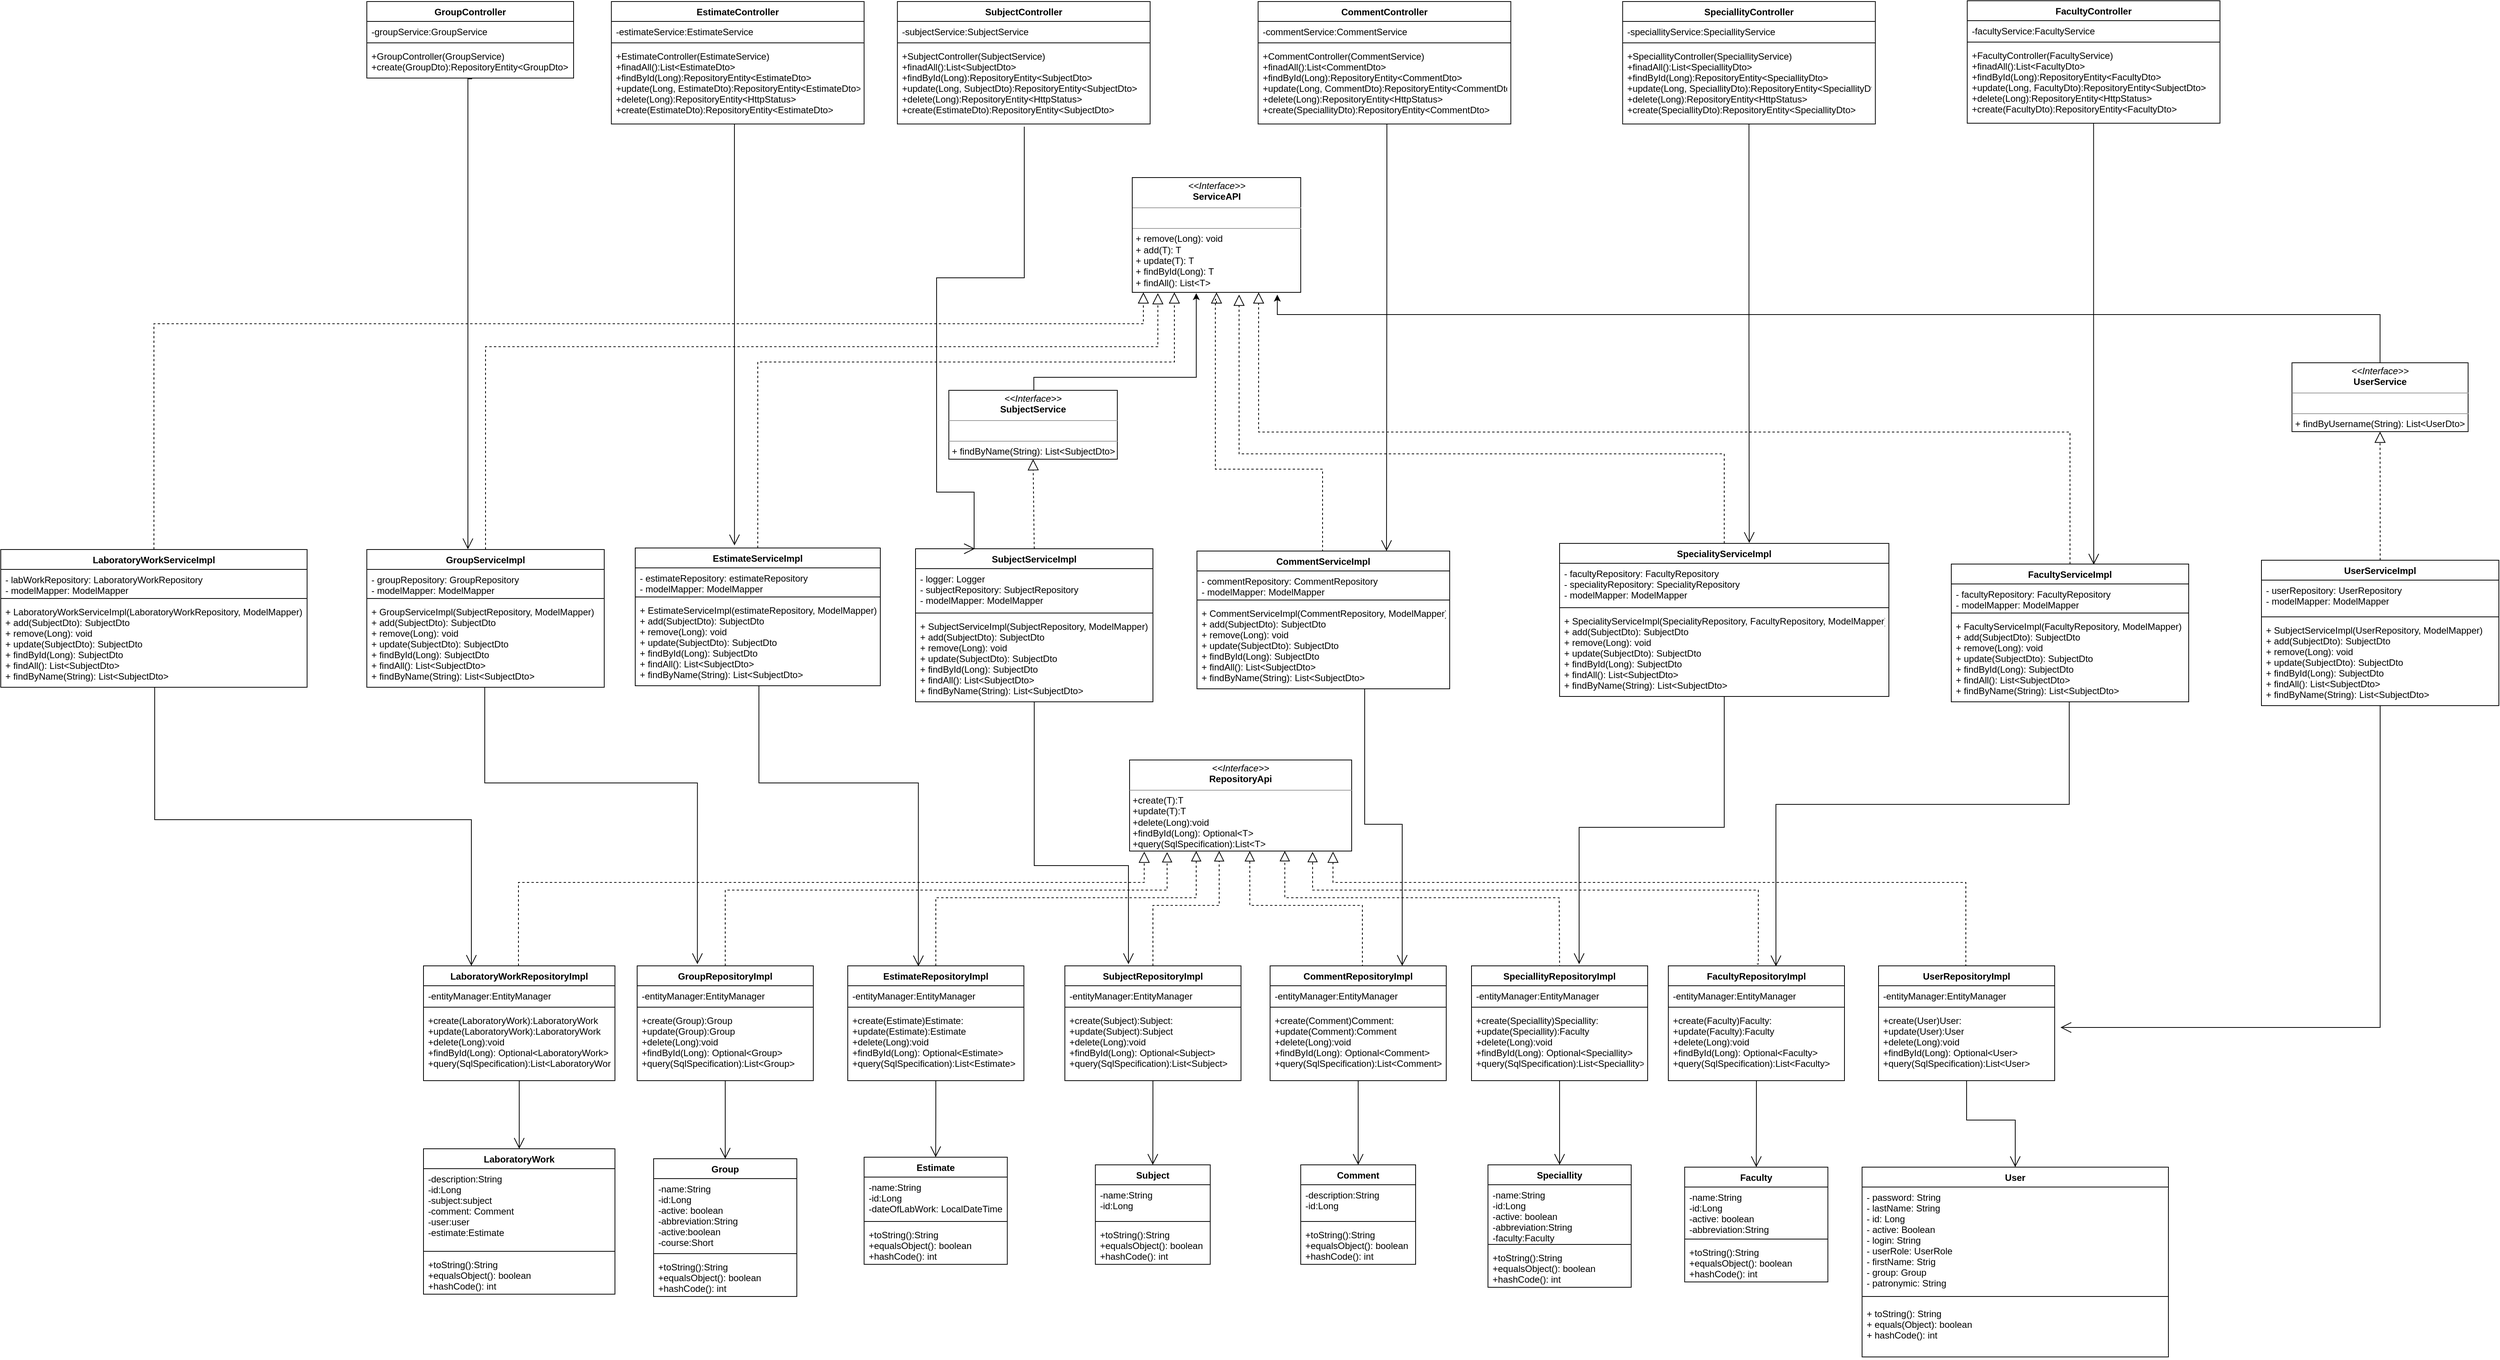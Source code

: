 <mxfile version="10.6.7" type="device"><diagram id="PbC4Hf11djqU8Z8UFLjI" name="Страница 1"><mxGraphModel dx="3054" dy="1944" grid="1" gridSize="10" guides="1" tooltips="1" connect="1" arrows="1" fold="1" page="1" pageScale="1" pageWidth="827" pageHeight="1169" math="0" shadow="0"><root><mxCell id="0"/><mxCell id="1" parent="0"/><mxCell id="8iSLTZ3yczppFVM2pI8w-34" style="edgeStyle=orthogonalEdgeStyle;rounded=0;orthogonalLoop=1;jettySize=auto;html=1;exitX=0.5;exitY=0;exitDx=0;exitDy=0;entryX=0.38;entryY=1.007;entryDx=0;entryDy=0;entryPerimeter=0;" parent="1" source="8iSLTZ3yczppFVM2pI8w-8" target="8iSLTZ3yczppFVM2pI8w-11" edge="1"><mxGeometry relative="1" as="geometry"><Array as="points"><mxPoint x="-53" y="-279"/><mxPoint x="159" y="-279"/></Array></mxGeometry></mxCell><mxCell id="8iSLTZ3yczppFVM2pI8w-8" value="&lt;p style=&quot;margin: 0px ; margin-top: 4px ; text-align: center&quot;&gt;&lt;i&gt;&amp;lt;&amp;lt;Interface&amp;gt;&amp;gt;&lt;/i&gt;&lt;br&gt;&lt;b&gt;SubjectService&lt;/b&gt;&lt;/p&gt;&lt;hr size=&quot;1&quot;&gt;&lt;p style=&quot;margin: 0px ; margin-left: 4px&quot;&gt;&lt;br&gt;&lt;/p&gt;&lt;hr size=&quot;1&quot;&gt;&lt;p style=&quot;margin: 0px ; margin-left: 4px&quot;&gt;+ findByName(String): List&amp;lt;SubjectDto&amp;gt;&lt;/p&gt;" style="verticalAlign=top;align=left;overflow=fill;fontSize=12;fontFamily=Helvetica;html=1;" parent="1" vertex="1"><mxGeometry x="-164" y="-262" width="220" height="90" as="geometry"/></mxCell><mxCell id="8iSLTZ3yczppFVM2pI8w-38" style="edgeStyle=orthogonalEdgeStyle;rounded=0;orthogonalLoop=1;jettySize=auto;html=1;exitX=0.5;exitY=0;exitDx=0;exitDy=0;entryX=0.861;entryY=1.02;entryDx=0;entryDy=0;entryPerimeter=0;" parent="1" source="8iSLTZ3yczppFVM2pI8w-9" target="8iSLTZ3yczppFVM2pI8w-11" edge="1"><mxGeometry relative="1" as="geometry"><Array as="points"><mxPoint x="1705" y="-361"/><mxPoint x="265" y="-361"/></Array><mxPoint x="430" y="-401" as="targetPoint"/></mxGeometry></mxCell><mxCell id="8iSLTZ3yczppFVM2pI8w-9" value="&lt;p style=&quot;margin: 0px ; margin-top: 4px ; text-align: center&quot;&gt;&lt;i&gt;&amp;lt;&amp;lt;Interface&amp;gt;&amp;gt;&lt;/i&gt;&lt;br&gt;&lt;b&gt;UserService&lt;/b&gt;&lt;/p&gt;&lt;hr size=&quot;1&quot;&gt;&lt;p style=&quot;margin: 0px ; margin-left: 4px&quot;&gt;&lt;br&gt;&lt;/p&gt;&lt;hr size=&quot;1&quot;&gt;&lt;p style=&quot;margin: 0px ; margin-left: 4px&quot;&gt;+ findByUsername(String): List&amp;lt;UserDto&amp;gt;&lt;/p&gt;" style="verticalAlign=top;align=left;overflow=fill;fontSize=12;fontFamily=Helvetica;html=1;" parent="1" vertex="1"><mxGeometry x="1589.857" y="-298" width="230" height="90" as="geometry"/></mxCell><mxCell id="8iSLTZ3yczppFVM2pI8w-11" value="&lt;p style=&quot;margin: 0px ; margin-top: 4px ; text-align: center&quot;&gt;&lt;i&gt;&amp;lt;&amp;lt;Interface&amp;gt;&amp;gt;&lt;/i&gt;&lt;br&gt;&lt;b&gt;ServiceAPI&lt;/b&gt;&lt;/p&gt;&lt;hr size=&quot;1&quot;&gt;&lt;p style=&quot;margin: 0px ; margin-left: 4px&quot;&gt;&lt;br&gt;&lt;/p&gt;&lt;hr size=&quot;1&quot;&gt;&lt;p style=&quot;margin: 0px ; margin-left: 4px&quot;&gt;+ remove(Long): void&lt;/p&gt;&lt;p style=&quot;margin: 0px ; margin-left: 4px&quot;&gt;+ add(T): T&lt;/p&gt;&lt;p style=&quot;margin: 0px ; margin-left: 4px&quot;&gt;+ update(T): T&lt;/p&gt;&lt;p style=&quot;margin: 0px ; margin-left: 4px&quot;&gt;+ findById(Long): T&lt;/p&gt;&lt;p style=&quot;margin: 0px ; margin-left: 4px&quot;&gt;+ findAll(): List&amp;lt;T&amp;gt;&lt;/p&gt;" style="verticalAlign=top;align=left;overflow=fill;fontSize=12;fontFamily=Helvetica;html=1;" parent="1" vertex="1"><mxGeometry x="75.5" y="-540" width="220" height="150" as="geometry"/></mxCell><mxCell id="zq_a5VUYJbhLREo4pi1A-44" style="edgeStyle=orthogonalEdgeStyle;rounded=0;orthogonalLoop=1;jettySize=auto;html=1;entryX=0.361;entryY=-0.015;entryDx=0;entryDy=0;entryPerimeter=0;endArrow=open;endFill=0;endSize=12;" edge="1" parent="1" source="8iSLTZ3yczppFVM2pI8w-12" target="ulB688WXQbzpkTgh9KAG-193"><mxGeometry relative="1" as="geometry"><Array as="points"><mxPoint x="-52" y="359"/><mxPoint x="70" y="359"/></Array></mxGeometry></mxCell><mxCell id="8iSLTZ3yczppFVM2pI8w-12" value="SubjectServiceImpl" style="swimlane;fontStyle=1;align=center;verticalAlign=top;childLayout=stackLayout;horizontal=1;startSize=26;horizontalStack=0;resizeParent=1;resizeParentMax=0;resizeLast=0;collapsible=1;marginBottom=0;" parent="1" vertex="1"><mxGeometry x="-207.5" y="-55" width="310" height="200" as="geometry"/></mxCell><mxCell id="8iSLTZ3yczppFVM2pI8w-13" value="- logger: Logger&#10;- subjectRepository: SubjectRepository&#10;- modelMapper: ModelMapper&#10;" style="text;strokeColor=none;fillColor=none;align=left;verticalAlign=top;spacingLeft=4;spacingRight=4;overflow=hidden;rotatable=0;points=[[0,0.5],[1,0.5]];portConstraint=eastwest;" parent="8iSLTZ3yczppFVM2pI8w-12" vertex="1"><mxGeometry y="26" width="310" height="54" as="geometry"/></mxCell><mxCell id="8iSLTZ3yczppFVM2pI8w-14" value="" style="line;strokeWidth=1;fillColor=none;align=left;verticalAlign=middle;spacingTop=-1;spacingLeft=3;spacingRight=3;rotatable=0;labelPosition=right;points=[];portConstraint=eastwest;" parent="8iSLTZ3yczppFVM2pI8w-12" vertex="1"><mxGeometry y="80" width="310" height="8" as="geometry"/></mxCell><mxCell id="8iSLTZ3yczppFVM2pI8w-15" value="+ SubjectServiceImpl(SubjectRepository, ModelMapper)&#10;+ add(SubjectDto): SubjectDto&#10;+ remove(Long): void&#10;+ update(SubjectDto): SubjectDto&#10;+ findById(Long): SubjectDto&#10;+ findAll(): List&lt;SubjectDto&gt;&#10;+ findByName(String): List&lt;SubjectDto&gt;&#10;" style="text;strokeColor=none;fillColor=none;align=left;verticalAlign=top;spacingLeft=4;spacingRight=4;overflow=hidden;rotatable=0;points=[[0,0.5],[1,0.5]];portConstraint=eastwest;" parent="8iSLTZ3yczppFVM2pI8w-12" vertex="1"><mxGeometry y="88" width="310" height="112" as="geometry"/></mxCell><mxCell id="zq_a5VUYJbhLREo4pi1A-46" style="edgeStyle=orthogonalEdgeStyle;rounded=0;orthogonalLoop=1;jettySize=auto;html=1;entryX=0.342;entryY=-0.015;entryDx=0;entryDy=0;entryPerimeter=0;endArrow=open;endFill=0;endSize=12;" edge="1" parent="1" source="8iSLTZ3yczppFVM2pI8w-16" target="ulB688WXQbzpkTgh9KAG-201"><mxGeometry relative="1" as="geometry"><Array as="points"><mxPoint x="-770" y="251"/><mxPoint x="-492" y="251"/></Array></mxGeometry></mxCell><mxCell id="zq_a5VUYJbhLREo4pi1A-55" style="edgeStyle=orthogonalEdgeStyle;rounded=0;orthogonalLoop=1;jettySize=auto;html=1;exitX=0.5;exitY=0;exitDx=0;exitDy=0;entryX=0.152;entryY=1.007;entryDx=0;entryDy=0;entryPerimeter=0;dashed=1;endArrow=block;endFill=0;endSize=12;" edge="1" parent="1" source="8iSLTZ3yczppFVM2pI8w-16" target="8iSLTZ3yczppFVM2pI8w-11"><mxGeometry relative="1" as="geometry"><Array as="points"><mxPoint x="-769" y="-319"/><mxPoint x="109" y="-319"/></Array></mxGeometry></mxCell><mxCell id="8iSLTZ3yczppFVM2pI8w-16" value="GroupServiceImpl" style="swimlane;fontStyle=1;align=center;verticalAlign=top;childLayout=stackLayout;horizontal=1;startSize=26;horizontalStack=0;resizeParent=1;resizeParentMax=0;resizeLast=0;collapsible=1;marginBottom=0;" parent="1" vertex="1"><mxGeometry x="-924" y="-54" width="310" height="180" as="geometry"/></mxCell><mxCell id="8iSLTZ3yczppFVM2pI8w-17" value="- groupRepository: GroupRepository&#10;- modelMapper: ModelMapper&#10;" style="text;strokeColor=none;fillColor=none;align=left;verticalAlign=top;spacingLeft=4;spacingRight=4;overflow=hidden;rotatable=0;points=[[0,0.5],[1,0.5]];portConstraint=eastwest;" parent="8iSLTZ3yczppFVM2pI8w-16" vertex="1"><mxGeometry y="26" width="310" height="34" as="geometry"/></mxCell><mxCell id="8iSLTZ3yczppFVM2pI8w-18" value="" style="line;strokeWidth=1;fillColor=none;align=left;verticalAlign=middle;spacingTop=-1;spacingLeft=3;spacingRight=3;rotatable=0;labelPosition=right;points=[];portConstraint=eastwest;" parent="8iSLTZ3yczppFVM2pI8w-16" vertex="1"><mxGeometry y="60" width="310" height="8" as="geometry"/></mxCell><mxCell id="8iSLTZ3yczppFVM2pI8w-19" value="+ GroupServiceImpl(SubjectRepository, ModelMapper)&#10;+ add(SubjectDto): SubjectDto&#10;+ remove(Long): void&#10;+ update(SubjectDto): SubjectDto&#10;+ findById(Long): SubjectDto&#10;+ findAll(): List&lt;SubjectDto&gt;&#10;+ findByName(String): List&lt;SubjectDto&gt;&#10;&#10;" style="text;strokeColor=none;fillColor=none;align=left;verticalAlign=top;spacingLeft=4;spacingRight=4;overflow=hidden;rotatable=0;points=[[0,0.5],[1,0.5]];portConstraint=eastwest;" parent="8iSLTZ3yczppFVM2pI8w-16" vertex="1"><mxGeometry y="68" width="310" height="112" as="geometry"/></mxCell><mxCell id="zq_a5VUYJbhLREo4pi1A-42" style="edgeStyle=orthogonalEdgeStyle;rounded=0;orthogonalLoop=1;jettySize=auto;html=1;entryX=0.611;entryY=-0.015;entryDx=0;entryDy=0;entryPerimeter=0;endArrow=open;endFill=0;endSize=12;" edge="1" parent="1" source="8iSLTZ3yczppFVM2pI8w-21" target="ulB688WXQbzpkTgh9KAG-185"><mxGeometry relative="1" as="geometry"/></mxCell><mxCell id="zq_a5VUYJbhLREo4pi1A-52" style="edgeStyle=orthogonalEdgeStyle;rounded=0;orthogonalLoop=1;jettySize=auto;html=1;exitX=0.5;exitY=0;exitDx=0;exitDy=0;entryX=0.634;entryY=1.02;entryDx=0;entryDy=0;entryPerimeter=0;dashed=1;endArrow=block;endFill=0;endSize=12;" edge="1" parent="1" source="8iSLTZ3yczppFVM2pI8w-21" target="8iSLTZ3yczppFVM2pI8w-11"><mxGeometry relative="1" as="geometry"><Array as="points"><mxPoint x="849" y="-179"/><mxPoint x="215" y="-179"/></Array></mxGeometry></mxCell><mxCell id="8iSLTZ3yczppFVM2pI8w-21" value="SpecialityServiceImpl" style="swimlane;fontStyle=1;align=center;verticalAlign=top;childLayout=stackLayout;horizontal=1;startSize=26;horizontalStack=0;resizeParent=1;resizeParentMax=0;resizeLast=0;collapsible=1;marginBottom=0;" parent="1" vertex="1"><mxGeometry x="633.5" y="-62" width="430" height="200" as="geometry"><mxRectangle x="-160" y="-710.5" width="150" height="26" as="alternateBounds"/></mxGeometry></mxCell><mxCell id="8iSLTZ3yczppFVM2pI8w-22" value="- facultyRepository: FacultyRepository&#10;- specialityRepository: SpecialityRepository&#10;- modelMapper: ModelMapper&#10;" style="text;strokeColor=none;fillColor=none;align=left;verticalAlign=top;spacingLeft=4;spacingRight=4;overflow=hidden;rotatable=0;points=[[0,0.5],[1,0.5]];portConstraint=eastwest;" parent="8iSLTZ3yczppFVM2pI8w-21" vertex="1"><mxGeometry y="26" width="430" height="54" as="geometry"/></mxCell><mxCell id="8iSLTZ3yczppFVM2pI8w-23" value="" style="line;strokeWidth=1;fillColor=none;align=left;verticalAlign=middle;spacingTop=-1;spacingLeft=3;spacingRight=3;rotatable=0;labelPosition=right;points=[];portConstraint=eastwest;" parent="8iSLTZ3yczppFVM2pI8w-21" vertex="1"><mxGeometry y="80" width="430" height="8" as="geometry"/></mxCell><mxCell id="8iSLTZ3yczppFVM2pI8w-24" value="+ SpecialityServiceImpl(SpecialityRepository, FacultyRepository, ModelMapper)&#10;+ add(SubjectDto): SubjectDto&#10;+ remove(Long): void&#10;+ update(SubjectDto): SubjectDto&#10;+ findById(Long): SubjectDto&#10;+ findAll(): List&lt;SubjectDto&gt;&#10;+ findByName(String): List&lt;SubjectDto&gt;&#10;&#10;" style="text;strokeColor=none;fillColor=none;align=left;verticalAlign=top;spacingLeft=4;spacingRight=4;overflow=hidden;rotatable=0;points=[[0,0.5],[1,0.5]];portConstraint=eastwest;" parent="8iSLTZ3yczppFVM2pI8w-21" vertex="1"><mxGeometry y="88" width="430" height="112" as="geometry"/></mxCell><mxCell id="zq_a5VUYJbhLREo4pi1A-40" style="edgeStyle=orthogonalEdgeStyle;rounded=0;orthogonalLoop=1;jettySize=auto;html=1;entryX=1.033;entryY=0.245;entryDx=0;entryDy=0;entryPerimeter=0;endArrow=open;endFill=0;endSize=12;" edge="1" parent="1" source="8iSLTZ3yczppFVM2pI8w-25" target="zq_a5VUYJbhLREo4pi1A-27"><mxGeometry relative="1" as="geometry"/></mxCell><mxCell id="zq_a5VUYJbhLREo4pi1A-49" style="edgeStyle=orthogonalEdgeStyle;rounded=0;orthogonalLoop=1;jettySize=auto;html=1;exitX=0.5;exitY=0;exitDx=0;exitDy=0;entryX=0.5;entryY=1;entryDx=0;entryDy=0;endArrow=block;endFill=0;endSize=12;dashed=1;" edge="1" parent="1" source="8iSLTZ3yczppFVM2pI8w-25" target="8iSLTZ3yczppFVM2pI8w-9"><mxGeometry relative="1" as="geometry"/></mxCell><mxCell id="8iSLTZ3yczppFVM2pI8w-25" value="UserServiceImpl" style="swimlane;fontStyle=1;align=center;verticalAlign=top;childLayout=stackLayout;horizontal=1;startSize=26;horizontalStack=0;resizeParent=1;resizeParentMax=0;resizeLast=0;collapsible=1;marginBottom=0;" parent="1" vertex="1"><mxGeometry x="1550" y="-40" width="310" height="190" as="geometry"/></mxCell><mxCell id="8iSLTZ3yczppFVM2pI8w-26" value="- userRepository: UserRepository&#10;- modelMapper: ModelMapper&#10;" style="text;strokeColor=none;fillColor=none;align=left;verticalAlign=top;spacingLeft=4;spacingRight=4;overflow=hidden;rotatable=0;points=[[0,0.5],[1,0.5]];portConstraint=eastwest;" parent="8iSLTZ3yczppFVM2pI8w-25" vertex="1"><mxGeometry y="26" width="310" height="44" as="geometry"/></mxCell><mxCell id="8iSLTZ3yczppFVM2pI8w-27" value="" style="line;strokeWidth=1;fillColor=none;align=left;verticalAlign=middle;spacingTop=-1;spacingLeft=3;spacingRight=3;rotatable=0;labelPosition=right;points=[];portConstraint=eastwest;" parent="8iSLTZ3yczppFVM2pI8w-25" vertex="1"><mxGeometry y="70" width="310" height="8" as="geometry"/></mxCell><mxCell id="8iSLTZ3yczppFVM2pI8w-28" value="+ SubjectServiceImpl(UserRepository, ModelMapper)&#10;+ add(SubjectDto): SubjectDto&#10;+ remove(Long): void&#10;+ update(SubjectDto): SubjectDto&#10;+ findById(Long): SubjectDto&#10;+ findAll(): List&lt;SubjectDto&gt;&#10;+ findByName(String): List&lt;SubjectDto&gt;&#10;&#10;" style="text;strokeColor=none;fillColor=none;align=left;verticalAlign=top;spacingLeft=4;spacingRight=4;overflow=hidden;rotatable=0;points=[[0,0.5],[1,0.5]];portConstraint=eastwest;" parent="8iSLTZ3yczppFVM2pI8w-25" vertex="1"><mxGeometry y="78" width="310" height="112" as="geometry"/></mxCell><mxCell id="zq_a5VUYJbhLREo4pi1A-41" style="edgeStyle=orthogonalEdgeStyle;rounded=0;orthogonalLoop=1;jettySize=auto;html=1;entryX=0.611;entryY=0.004;entryDx=0;entryDy=0;entryPerimeter=0;endArrow=open;endFill=0;endSize=12;" edge="1" parent="1" source="8iSLTZ3yczppFVM2pI8w-29" target="ulB688WXQbzpkTgh9KAG-158"><mxGeometry relative="1" as="geometry"><Array as="points"><mxPoint x="1299" y="279"/><mxPoint x="916" y="279"/></Array></mxGeometry></mxCell><mxCell id="zq_a5VUYJbhLREo4pi1A-50" style="edgeStyle=orthogonalEdgeStyle;rounded=0;orthogonalLoop=1;jettySize=auto;html=1;exitX=0.5;exitY=0;exitDx=0;exitDy=0;entryX=0.75;entryY=1;entryDx=0;entryDy=0;dashed=1;endArrow=block;endFill=0;endSize=12;" edge="1" parent="1" source="8iSLTZ3yczppFVM2pI8w-29" target="8iSLTZ3yczppFVM2pI8w-11"><mxGeometry relative="1" as="geometry"/></mxCell><mxCell id="8iSLTZ3yczppFVM2pI8w-29" value="FacultyServiceImpl" style="swimlane;fontStyle=1;align=center;verticalAlign=top;childLayout=stackLayout;horizontal=1;startSize=26;horizontalStack=0;resizeParent=1;resizeParentMax=0;resizeLast=0;collapsible=1;marginBottom=0;" parent="1" vertex="1"><mxGeometry x="1145" y="-35" width="310" height="180" as="geometry"/></mxCell><mxCell id="8iSLTZ3yczppFVM2pI8w-30" value="- facultyRepository: FacultyRepository&#10;- modelMapper: ModelMapper&#10;" style="text;strokeColor=none;fillColor=none;align=left;verticalAlign=top;spacingLeft=4;spacingRight=4;overflow=hidden;rotatable=0;points=[[0,0.5],[1,0.5]];portConstraint=eastwest;" parent="8iSLTZ3yczppFVM2pI8w-29" vertex="1"><mxGeometry y="26" width="310" height="34" as="geometry"/></mxCell><mxCell id="8iSLTZ3yczppFVM2pI8w-31" value="" style="line;strokeWidth=1;fillColor=none;align=left;verticalAlign=middle;spacingTop=-1;spacingLeft=3;spacingRight=3;rotatable=0;labelPosition=right;points=[];portConstraint=eastwest;" parent="8iSLTZ3yczppFVM2pI8w-29" vertex="1"><mxGeometry y="60" width="310" height="8" as="geometry"/></mxCell><mxCell id="8iSLTZ3yczppFVM2pI8w-32" value="+ FacultyServiceImpl(FacultyRepository, ModelMapper)&#10;+ add(SubjectDto): SubjectDto&#10;+ remove(Long): void&#10;+ update(SubjectDto): SubjectDto&#10;+ findById(Long): SubjectDto&#10;+ findAll(): List&lt;SubjectDto&gt;&#10;+ findByName(String): List&lt;SubjectDto&gt;&#10;&#10;" style="text;strokeColor=none;fillColor=none;align=left;verticalAlign=top;spacingLeft=4;spacingRight=4;overflow=hidden;rotatable=0;points=[[0,0.5],[1,0.5]];portConstraint=eastwest;" parent="8iSLTZ3yczppFVM2pI8w-29" vertex="1"><mxGeometry y="68" width="310" height="112" as="geometry"/></mxCell><mxCell id="zq_a5VUYJbhLREo4pi1A-45" style="edgeStyle=orthogonalEdgeStyle;rounded=0;orthogonalLoop=1;jettySize=auto;html=1;entryX=0.401;entryY=0.004;entryDx=0;entryDy=0;entryPerimeter=0;endArrow=open;endFill=0;endSize=12;" edge="1" parent="1" source="8iSLTZ3yczppFVM2pI8w-41" target="ulB688WXQbzpkTgh9KAG-197"><mxGeometry relative="1" as="geometry"><Array as="points"><mxPoint x="-412" y="251"/><mxPoint x="-204" y="251"/></Array></mxGeometry></mxCell><mxCell id="zq_a5VUYJbhLREo4pi1A-54" style="edgeStyle=orthogonalEdgeStyle;rounded=0;orthogonalLoop=1;jettySize=auto;html=1;exitX=0.5;exitY=0;exitDx=0;exitDy=0;entryX=0.25;entryY=1;entryDx=0;entryDy=0;dashed=1;endArrow=block;endFill=0;endSize=12;" edge="1" parent="1" source="8iSLTZ3yczppFVM2pI8w-41" target="8iSLTZ3yczppFVM2pI8w-11"><mxGeometry relative="1" as="geometry"><Array as="points"><mxPoint x="-413" y="-299"/><mxPoint x="131" y="-299"/></Array></mxGeometry></mxCell><mxCell id="8iSLTZ3yczppFVM2pI8w-41" value="EstimateServiceImpl" style="swimlane;fontStyle=1;align=center;verticalAlign=top;childLayout=stackLayout;horizontal=1;startSize=26;horizontalStack=0;resizeParent=1;resizeParentMax=0;resizeLast=0;collapsible=1;marginBottom=0;" parent="1" vertex="1"><mxGeometry x="-573.5" y="-56" width="320" height="180" as="geometry"/></mxCell><mxCell id="8iSLTZ3yczppFVM2pI8w-42" value="- estimateRepository: estimateRepository&#10;- modelMapper: ModelMapper&#10;" style="text;strokeColor=none;fillColor=none;align=left;verticalAlign=top;spacingLeft=4;spacingRight=4;overflow=hidden;rotatable=0;points=[[0,0.5],[1,0.5]];portConstraint=eastwest;" parent="8iSLTZ3yczppFVM2pI8w-41" vertex="1"><mxGeometry y="26" width="320" height="34" as="geometry"/></mxCell><mxCell id="8iSLTZ3yczppFVM2pI8w-43" value="" style="line;strokeWidth=1;fillColor=none;align=left;verticalAlign=middle;spacingTop=-1;spacingLeft=3;spacingRight=3;rotatable=0;labelPosition=right;points=[];portConstraint=eastwest;" parent="8iSLTZ3yczppFVM2pI8w-41" vertex="1"><mxGeometry y="60" width="320" height="8" as="geometry"/></mxCell><mxCell id="8iSLTZ3yczppFVM2pI8w-44" value="+ EstimateServiceImpl(estimateRepository, ModelMapper)&#10;+ add(SubjectDto): SubjectDto&#10;+ remove(Long): void&#10;+ update(SubjectDto): SubjectDto&#10;+ findById(Long): SubjectDto&#10;+ findAll(): List&lt;SubjectDto&gt;&#10;+ findByName(String): List&lt;SubjectDto&gt;&#10;&#10;" style="text;strokeColor=none;fillColor=none;align=left;verticalAlign=top;spacingLeft=4;spacingRight=4;overflow=hidden;rotatable=0;points=[[0,0.5],[1,0.5]];portConstraint=eastwest;" parent="8iSLTZ3yczppFVM2pI8w-41" vertex="1"><mxGeometry y="68" width="320" height="112" as="geometry"/></mxCell><mxCell id="zq_a5VUYJbhLREo4pi1A-43" style="edgeStyle=orthogonalEdgeStyle;rounded=0;orthogonalLoop=1;jettySize=auto;html=1;entryX=0.75;entryY=0;entryDx=0;entryDy=0;endArrow=open;endFill=0;endSize=12;" edge="1" parent="1" source="8iSLTZ3yczppFVM2pI8w-46" target="ulB688WXQbzpkTgh9KAG-189"><mxGeometry relative="1" as="geometry"><Array as="points"><mxPoint x="379" y="305"/><mxPoint x="428" y="305"/></Array></mxGeometry></mxCell><mxCell id="zq_a5VUYJbhLREo4pi1A-53" style="edgeStyle=orthogonalEdgeStyle;rounded=0;orthogonalLoop=1;jettySize=auto;html=1;exitX=0.5;exitY=0;exitDx=0;exitDy=0;entryX=0.5;entryY=1;entryDx=0;entryDy=0;dashed=1;endArrow=block;endFill=0;endSize=12;" edge="1" parent="1" source="8iSLTZ3yczppFVM2pI8w-46" target="8iSLTZ3yczppFVM2pI8w-11"><mxGeometry relative="1" as="geometry"><Array as="points"><mxPoint x="324" y="-159"/><mxPoint x="184" y="-159"/><mxPoint x="184" y="-381"/><mxPoint x="186" y="-381"/></Array></mxGeometry></mxCell><mxCell id="8iSLTZ3yczppFVM2pI8w-46" value="CommentServiceImpl&#10;" style="swimlane;fontStyle=1;align=center;verticalAlign=top;childLayout=stackLayout;horizontal=1;startSize=26;horizontalStack=0;resizeParent=1;resizeParentMax=0;resizeLast=0;collapsible=1;marginBottom=0;" parent="1" vertex="1"><mxGeometry x="160" y="-52" width="330" height="180" as="geometry"/></mxCell><mxCell id="8iSLTZ3yczppFVM2pI8w-47" value="- commentRepository: CommentRepository&#10;- modelMapper: ModelMapper&#10;" style="text;strokeColor=none;fillColor=none;align=left;verticalAlign=top;spacingLeft=4;spacingRight=4;overflow=hidden;rotatable=0;points=[[0,0.5],[1,0.5]];portConstraint=eastwest;" parent="8iSLTZ3yczppFVM2pI8w-46" vertex="1"><mxGeometry y="26" width="330" height="34" as="geometry"/></mxCell><mxCell id="8iSLTZ3yczppFVM2pI8w-48" value="" style="line;strokeWidth=1;fillColor=none;align=left;verticalAlign=middle;spacingTop=-1;spacingLeft=3;spacingRight=3;rotatable=0;labelPosition=right;points=[];portConstraint=eastwest;" parent="8iSLTZ3yczppFVM2pI8w-46" vertex="1"><mxGeometry y="60" width="330" height="8" as="geometry"/></mxCell><mxCell id="8iSLTZ3yczppFVM2pI8w-49" value="+ CommentServiceImpl(CommentRepository, ModelMapper)&#10;+ add(SubjectDto): SubjectDto&#10;+ remove(Long): void&#10;+ update(SubjectDto): SubjectDto&#10;+ findById(Long): SubjectDto&#10;+ findAll(): List&lt;SubjectDto&gt;&#10;+ findByName(String): List&lt;SubjectDto&gt;&#10;&#10;" style="text;strokeColor=none;fillColor=none;align=left;verticalAlign=top;spacingLeft=4;spacingRight=4;overflow=hidden;rotatable=0;points=[[0,0.5],[1,0.5]];portConstraint=eastwest;" parent="8iSLTZ3yczppFVM2pI8w-46" vertex="1"><mxGeometry y="68" width="330" height="112" as="geometry"/></mxCell><mxCell id="zq_a5VUYJbhLREo4pi1A-47" style="edgeStyle=orthogonalEdgeStyle;rounded=0;orthogonalLoop=1;jettySize=auto;html=1;entryX=0.25;entryY=0;entryDx=0;entryDy=0;endArrow=open;endFill=0;endSize=12;" edge="1" parent="1" source="8iSLTZ3yczppFVM2pI8w-53" target="zq_a5VUYJbhLREo4pi1A-28"><mxGeometry relative="1" as="geometry"><Array as="points"><mxPoint x="-1201" y="299"/><mxPoint x="-787" y="299"/></Array></mxGeometry></mxCell><mxCell id="zq_a5VUYJbhLREo4pi1A-56" style="edgeStyle=orthogonalEdgeStyle;rounded=0;orthogonalLoop=1;jettySize=auto;html=1;exitX=0.5;exitY=0;exitDx=0;exitDy=0;entryX=0.066;entryY=1;entryDx=0;entryDy=0;entryPerimeter=0;dashed=1;endArrow=block;endFill=0;endSize=12;" edge="1" parent="1" source="8iSLTZ3yczppFVM2pI8w-53" target="8iSLTZ3yczppFVM2pI8w-11"><mxGeometry relative="1" as="geometry"><Array as="points"><mxPoint x="-1201" y="-349"/><mxPoint x="91" y="-349"/></Array></mxGeometry></mxCell><mxCell id="8iSLTZ3yczppFVM2pI8w-53" value="LaboratoryWorkServiceImpl" style="swimlane;fontStyle=1;align=center;verticalAlign=top;childLayout=stackLayout;horizontal=1;startSize=26;horizontalStack=0;resizeParent=1;resizeParentMax=0;resizeLast=0;collapsible=1;marginBottom=0;" parent="1" vertex="1"><mxGeometry x="-1402" y="-54" width="400" height="180" as="geometry"/></mxCell><mxCell id="8iSLTZ3yczppFVM2pI8w-54" value="- labWorkRepository: LaboratoryWorkRepository&#10;- modelMapper: ModelMapper&#10;" style="text;strokeColor=none;fillColor=none;align=left;verticalAlign=top;spacingLeft=4;spacingRight=4;overflow=hidden;rotatable=0;points=[[0,0.5],[1,0.5]];portConstraint=eastwest;" parent="8iSLTZ3yczppFVM2pI8w-53" vertex="1"><mxGeometry y="26" width="400" height="34" as="geometry"/></mxCell><mxCell id="8iSLTZ3yczppFVM2pI8w-55" value="" style="line;strokeWidth=1;fillColor=none;align=left;verticalAlign=middle;spacingTop=-1;spacingLeft=3;spacingRight=3;rotatable=0;labelPosition=right;points=[];portConstraint=eastwest;" parent="8iSLTZ3yczppFVM2pI8w-53" vertex="1"><mxGeometry y="60" width="400" height="8" as="geometry"/></mxCell><mxCell id="8iSLTZ3yczppFVM2pI8w-56" value="+ LaboratoryWorkServiceImpl(LaboratoryWorkRepository, ModelMapper)&#10;+ add(SubjectDto): SubjectDto&#10;+ remove(Long): void&#10;+ update(SubjectDto): SubjectDto&#10;+ findById(Long): SubjectDto&#10;+ findAll(): List&lt;SubjectDto&gt;&#10;+ findByName(String): List&lt;SubjectDto&gt;&#10;&#10;" style="text;strokeColor=none;fillColor=none;align=left;verticalAlign=top;spacingLeft=4;spacingRight=4;overflow=hidden;rotatable=0;points=[[0,0.5],[1,0.5]];portConstraint=eastwest;" parent="8iSLTZ3yczppFVM2pI8w-53" vertex="1"><mxGeometry y="68" width="400" height="112" as="geometry"/></mxCell><mxCell id="8iSLTZ3yczppFVM2pI8w-58" value="" style="endArrow=block;dashed=1;endFill=0;endSize=12;html=1;entryX=0.5;entryY=1;entryDx=0;entryDy=0;exitX=0.5;exitY=0;exitDx=0;exitDy=0;" parent="1" source="8iSLTZ3yczppFVM2pI8w-12" target="8iSLTZ3yczppFVM2pI8w-8" edge="1"><mxGeometry width="160" relative="1" as="geometry"><mxPoint x="-824" y="-197" as="sourcePoint"/><mxPoint x="-664" y="-197" as="targetPoint"/></mxGeometry></mxCell><mxCell id="8iSLTZ3yczppFVM2pI8w-68" value="User" style="swimlane;fontStyle=1;align=center;verticalAlign=top;childLayout=stackLayout;horizontal=1;startSize=26;horizontalStack=0;resizeParent=1;resizeParentMax=0;resizeLast=0;collapsible=1;marginBottom=0;" parent="1" vertex="1"><mxGeometry x="1028.5" y="753" width="400" height="248" as="geometry"/></mxCell><mxCell id="8iSLTZ3yczppFVM2pI8w-69" value="- password: String&#10;- lastName: String&#10;- id: Long&#10;- active: Boolean&#10;- login: String&#10;- userRole: UserRole&#10;- firstName: Strig&#10;- group: Group&#10;- patronymic: String&#10;" style="text;strokeColor=none;fillColor=none;align=left;verticalAlign=top;spacingLeft=4;spacingRight=4;overflow=hidden;rotatable=0;points=[[0,0.5],[1,0.5]];portConstraint=eastwest;" parent="8iSLTZ3yczppFVM2pI8w-68" vertex="1"><mxGeometry y="26" width="400" height="134" as="geometry"/></mxCell><mxCell id="8iSLTZ3yczppFVM2pI8w-70" value="" style="line;strokeWidth=1;fillColor=none;align=left;verticalAlign=middle;spacingTop=-1;spacingLeft=3;spacingRight=3;rotatable=0;labelPosition=right;points=[];portConstraint=eastwest;" parent="8iSLTZ3yczppFVM2pI8w-68" vertex="1"><mxGeometry y="160" width="400" height="18" as="geometry"/></mxCell><mxCell id="8iSLTZ3yczppFVM2pI8w-71" value="+ toString(): String&#10;+ equals(Object): boolean&#10;+ hashCode(): int&#10;&#10;" style="text;strokeColor=none;fillColor=none;align=left;verticalAlign=top;spacingLeft=4;spacingRight=4;overflow=hidden;rotatable=0;points=[[0,0.5],[1,0.5]];portConstraint=eastwest;" parent="8iSLTZ3yczppFVM2pI8w-68" vertex="1"><mxGeometry y="178" width="400" height="70" as="geometry"/></mxCell><mxCell id="zq_a5VUYJbhLREo4pi1A-60" style="edgeStyle=orthogonalEdgeStyle;rounded=0;orthogonalLoop=1;jettySize=auto;html=1;entryX=0.405;entryY=-0.019;entryDx=0;entryDy=0;entryPerimeter=0;endArrow=open;endFill=0;endSize=12;" edge="1" parent="1" source="ulB688WXQbzpkTgh9KAG-43" target="8iSLTZ3yczppFVM2pI8w-41"><mxGeometry relative="1" as="geometry"><Array as="points"><mxPoint x="-444" y="-480"/><mxPoint x="-444" y="-480"/></Array></mxGeometry></mxCell><mxCell id="ulB688WXQbzpkTgh9KAG-43" value="EstimateController" style="swimlane;fontStyle=1;align=center;verticalAlign=top;childLayout=stackLayout;horizontal=1;startSize=26;horizontalStack=0;resizeParent=1;resizeParentMax=0;resizeLast=0;collapsible=1;marginBottom=0;" parent="1" vertex="1"><mxGeometry x="-604.667" y="-770" width="330" height="160" as="geometry"><mxRectangle x="-160" y="-710.5" width="150" height="26" as="alternateBounds"/></mxGeometry></mxCell><mxCell id="ulB688WXQbzpkTgh9KAG-44" value="-estimateService:EstimateService&#10;" style="text;strokeColor=none;fillColor=none;align=left;verticalAlign=top;spacingLeft=4;spacingRight=4;overflow=hidden;rotatable=0;points=[[0,0.5],[1,0.5]];portConstraint=eastwest;" parent="ulB688WXQbzpkTgh9KAG-43" vertex="1"><mxGeometry y="26" width="330" height="24" as="geometry"/></mxCell><mxCell id="ulB688WXQbzpkTgh9KAG-45" value="" style="line;strokeWidth=1;fillColor=none;align=left;verticalAlign=middle;spacingTop=-1;spacingLeft=3;spacingRight=3;rotatable=0;labelPosition=right;points=[];portConstraint=eastwest;" parent="ulB688WXQbzpkTgh9KAG-43" vertex="1"><mxGeometry y="50" width="330" height="8" as="geometry"/></mxCell><mxCell id="ulB688WXQbzpkTgh9KAG-46" value="+EstimateController(EstimateService)&#10;+finadAll():List&lt;EstimateDto&gt;&#10;+findById(Long):RepositoryEntity&lt;EstimateDto&gt;&#10;+update(Long, EstimateDto):RepositoryEntity&lt;EstimateDto&gt;&#10;+delete(Long):RepositoryEntity&lt;HttpStatus&gt;&#10;+create(EstimateDto):RepositoryEntity&lt;EstimateDto&gt;&#10;" style="text;strokeColor=none;fillColor=none;align=left;verticalAlign=top;spacingLeft=4;spacingRight=4;overflow=hidden;rotatable=0;points=[[0,0.5],[1,0.5]];portConstraint=eastwest;" parent="ulB688WXQbzpkTgh9KAG-43" vertex="1"><mxGeometry y="58" width="330" height="102" as="geometry"/></mxCell><mxCell id="zq_a5VUYJbhLREo4pi1A-63" style="edgeStyle=orthogonalEdgeStyle;rounded=0;orthogonalLoop=1;jettySize=auto;html=1;entryX=0.576;entryY=-0.003;entryDx=0;entryDy=0;entryPerimeter=0;endArrow=open;endFill=0;endSize=12;" edge="1" parent="1" source="ulB688WXQbzpkTgh9KAG-47" target="8iSLTZ3yczppFVM2pI8w-21"><mxGeometry relative="1" as="geometry"/></mxCell><mxCell id="ulB688WXQbzpkTgh9KAG-47" value="SpeciallityController" style="swimlane;fontStyle=1;align=center;verticalAlign=top;childLayout=stackLayout;horizontal=1;startSize=26;horizontalStack=0;resizeParent=1;resizeParentMax=0;resizeLast=0;collapsible=1;marginBottom=0;" parent="1" vertex="1"><mxGeometry x="715.833" y="-770" width="330" height="160" as="geometry"><mxRectangle x="-160" y="-710.5" width="150" height="26" as="alternateBounds"/></mxGeometry></mxCell><mxCell id="ulB688WXQbzpkTgh9KAG-48" value="-speciallityService:SpeciallityService&#10;" style="text;strokeColor=none;fillColor=none;align=left;verticalAlign=top;spacingLeft=4;spacingRight=4;overflow=hidden;rotatable=0;points=[[0,0.5],[1,0.5]];portConstraint=eastwest;" parent="ulB688WXQbzpkTgh9KAG-47" vertex="1"><mxGeometry y="26" width="330" height="24" as="geometry"/></mxCell><mxCell id="ulB688WXQbzpkTgh9KAG-49" value="" style="line;strokeWidth=1;fillColor=none;align=left;verticalAlign=middle;spacingTop=-1;spacingLeft=3;spacingRight=3;rotatable=0;labelPosition=right;points=[];portConstraint=eastwest;" parent="ulB688WXQbzpkTgh9KAG-47" vertex="1"><mxGeometry y="50" width="330" height="8" as="geometry"/></mxCell><mxCell id="ulB688WXQbzpkTgh9KAG-50" value="+SpeciallityController(SpeciallityService)&#10;+finadAll():List&lt;SpeciallityDto&gt;&#10;+findById(Long):RepositoryEntity&lt;SpeciallityDto&gt;&#10;+update(Long, SpeciallityDto):RepositoryEntity&lt;SpeciallityDto&gt;&#10;+delete(Long):RepositoryEntity&lt;HttpStatus&gt;&#10;+create(SpeciallityDto):RepositoryEntity&lt;SpeciallityDto&gt;&#10;" style="text;strokeColor=none;fillColor=none;align=left;verticalAlign=top;spacingLeft=4;spacingRight=4;overflow=hidden;rotatable=0;points=[[0,0.5],[1,0.5]];portConstraint=eastwest;" parent="ulB688WXQbzpkTgh9KAG-47" vertex="1"><mxGeometry y="58" width="330" height="102" as="geometry"/></mxCell><mxCell id="zq_a5VUYJbhLREo4pi1A-61" style="edgeStyle=orthogonalEdgeStyle;rounded=0;orthogonalLoop=1;jettySize=auto;html=1;entryX=0.25;entryY=0;entryDx=0;entryDy=0;endArrow=open;endFill=0;endSize=12;exitX=0.502;exitY=1.034;exitDx=0;exitDy=0;exitPerimeter=0;" edge="1" parent="1" source="ulB688WXQbzpkTgh9KAG-54" target="8iSLTZ3yczppFVM2pI8w-12"><mxGeometry relative="1" as="geometry"><Array as="points"><mxPoint x="-65" y="-409"/><mxPoint x="-180" y="-409"/><mxPoint x="-180" y="-129"/><mxPoint x="-131" y="-129"/></Array></mxGeometry></mxCell><mxCell id="ulB688WXQbzpkTgh9KAG-51" value="SubjectController" style="swimlane;fontStyle=1;align=center;verticalAlign=top;childLayout=stackLayout;horizontal=1;startSize=26;horizontalStack=0;resizeParent=1;resizeParentMax=0;resizeLast=0;collapsible=1;marginBottom=0;" parent="1" vertex="1"><mxGeometry x="-231.167" y="-770" width="330" height="160" as="geometry"><mxRectangle x="-160" y="-710.5" width="150" height="26" as="alternateBounds"/></mxGeometry></mxCell><mxCell id="ulB688WXQbzpkTgh9KAG-52" value="-subjectService:SubjectService&#10;" style="text;strokeColor=none;fillColor=none;align=left;verticalAlign=top;spacingLeft=4;spacingRight=4;overflow=hidden;rotatable=0;points=[[0,0.5],[1,0.5]];portConstraint=eastwest;" parent="ulB688WXQbzpkTgh9KAG-51" vertex="1"><mxGeometry y="26" width="330" height="24" as="geometry"/></mxCell><mxCell id="ulB688WXQbzpkTgh9KAG-53" value="" style="line;strokeWidth=1;fillColor=none;align=left;verticalAlign=middle;spacingTop=-1;spacingLeft=3;spacingRight=3;rotatable=0;labelPosition=right;points=[];portConstraint=eastwest;" parent="ulB688WXQbzpkTgh9KAG-51" vertex="1"><mxGeometry y="50" width="330" height="8" as="geometry"/></mxCell><mxCell id="ulB688WXQbzpkTgh9KAG-54" value="+SubjectController(SubjectService)&#10;+finadAll():List&lt;SubjectDto&gt;&#10;+findById(Long):RepositoryEntity&lt;SubjectDto&gt;&#10;+update(Long, SubjectDto):RepositoryEntity&lt;SubjectDto&gt;&#10;+delete(Long):RepositoryEntity&lt;HttpStatus&gt;&#10;+create(EstimateDto):RepositoryEntity&lt;SubjectDto&gt;&#10;" style="text;strokeColor=none;fillColor=none;align=left;verticalAlign=top;spacingLeft=4;spacingRight=4;overflow=hidden;rotatable=0;points=[[0,0.5],[1,0.5]];portConstraint=eastwest;" parent="ulB688WXQbzpkTgh9KAG-51" vertex="1"><mxGeometry y="58" width="330" height="102" as="geometry"/></mxCell><mxCell id="zq_a5VUYJbhLREo4pi1A-62" style="edgeStyle=orthogonalEdgeStyle;rounded=0;orthogonalLoop=1;jettySize=auto;html=1;entryX=0.75;entryY=0;entryDx=0;entryDy=0;endArrow=open;endFill=0;endSize=12;" edge="1" parent="1" source="ulB688WXQbzpkTgh9KAG-56" target="8iSLTZ3yczppFVM2pI8w-46"><mxGeometry relative="1" as="geometry"><Array as="points"><mxPoint x="408" y="-480"/><mxPoint x="408" y="-480"/></Array></mxGeometry></mxCell><mxCell id="ulB688WXQbzpkTgh9KAG-56" value="CommentController" style="swimlane;fontStyle=1;align=center;verticalAlign=top;childLayout=stackLayout;horizontal=1;startSize=26;horizontalStack=0;resizeParent=1;resizeParentMax=0;resizeLast=0;collapsible=1;marginBottom=0;" parent="1" vertex="1"><mxGeometry x="239.833" y="-770" width="330" height="160" as="geometry"><mxRectangle x="-160" y="-710.5" width="150" height="26" as="alternateBounds"/></mxGeometry></mxCell><mxCell id="ulB688WXQbzpkTgh9KAG-57" value="-commentService:CommentService&#10;" style="text;strokeColor=none;fillColor=none;align=left;verticalAlign=top;spacingLeft=4;spacingRight=4;overflow=hidden;rotatable=0;points=[[0,0.5],[1,0.5]];portConstraint=eastwest;" parent="ulB688WXQbzpkTgh9KAG-56" vertex="1"><mxGeometry y="26" width="330" height="24" as="geometry"/></mxCell><mxCell id="ulB688WXQbzpkTgh9KAG-58" value="" style="line;strokeWidth=1;fillColor=none;align=left;verticalAlign=middle;spacingTop=-1;spacingLeft=3;spacingRight=3;rotatable=0;labelPosition=right;points=[];portConstraint=eastwest;" parent="ulB688WXQbzpkTgh9KAG-56" vertex="1"><mxGeometry y="50" width="330" height="8" as="geometry"/></mxCell><mxCell id="ulB688WXQbzpkTgh9KAG-59" value="+CommentController(CommentService)&#10;+finadAll():List&lt;CommentDto&gt;&#10;+findById(Long):RepositoryEntity&lt;CommentDto&gt;&#10;+update(Long, CommentDto):RepositoryEntity&lt;CommentDto&gt;&#10;+delete(Long):RepositoryEntity&lt;HttpStatus&gt;&#10;+create(SpeciallityDto):RepositoryEntity&lt;CommentDto&gt;&#10;" style="text;strokeColor=none;fillColor=none;align=left;verticalAlign=top;spacingLeft=4;spacingRight=4;overflow=hidden;rotatable=0;points=[[0,0.5],[1,0.5]];portConstraint=eastwest;" parent="ulB688WXQbzpkTgh9KAG-56" vertex="1"><mxGeometry y="58" width="330" height="102" as="geometry"/></mxCell><mxCell id="ulB688WXQbzpkTgh9KAG-60" value="Subject" style="swimlane;fontStyle=1;align=center;verticalAlign=top;childLayout=stackLayout;horizontal=1;startSize=26;horizontalStack=0;resizeParent=1;resizeParentMax=0;resizeLast=0;collapsible=1;marginBottom=0;" parent="1" vertex="1"><mxGeometry x="27.333" y="750" width="150" height="130" as="geometry"><mxRectangle x="-160" y="-710.5" width="150" height="26" as="alternateBounds"/></mxGeometry></mxCell><mxCell id="ulB688WXQbzpkTgh9KAG-61" value="-name:String&#10;-id:Long&#10;" style="text;strokeColor=none;fillColor=none;align=left;verticalAlign=top;spacingLeft=4;spacingRight=4;overflow=hidden;rotatable=0;points=[[0,0.5],[1,0.5]];portConstraint=eastwest;" parent="ulB688WXQbzpkTgh9KAG-60" vertex="1"><mxGeometry y="26" width="150" height="44" as="geometry"/></mxCell><mxCell id="ulB688WXQbzpkTgh9KAG-62" value="" style="line;strokeWidth=1;fillColor=none;align=left;verticalAlign=middle;spacingTop=-1;spacingLeft=3;spacingRight=3;rotatable=0;labelPosition=right;points=[];portConstraint=eastwest;" parent="ulB688WXQbzpkTgh9KAG-60" vertex="1"><mxGeometry y="70" width="150" height="8" as="geometry"/></mxCell><mxCell id="ulB688WXQbzpkTgh9KAG-63" value="+toString():String&#10;+equalsObject(): boolean&#10;+hashCode(): int&#10;" style="text;strokeColor=none;fillColor=none;align=left;verticalAlign=top;spacingLeft=4;spacingRight=4;overflow=hidden;rotatable=0;points=[[0,0.5],[1,0.5]];portConstraint=eastwest;" parent="ulB688WXQbzpkTgh9KAG-60" vertex="1"><mxGeometry y="78" width="150" height="52" as="geometry"/></mxCell><mxCell id="ulB688WXQbzpkTgh9KAG-64" value="Comment" style="swimlane;fontStyle=1;align=center;verticalAlign=top;childLayout=stackLayout;horizontal=1;startSize=26;horizontalStack=0;resizeParent=1;resizeParentMax=0;resizeLast=0;collapsible=1;marginBottom=0;" parent="1" vertex="1"><mxGeometry x="295.5" y="750" width="150" height="130" as="geometry"><mxRectangle x="-160" y="-710.5" width="150" height="26" as="alternateBounds"/></mxGeometry></mxCell><mxCell id="ulB688WXQbzpkTgh9KAG-65" value="-description:String&#10;-id:Long&#10;" style="text;strokeColor=none;fillColor=none;align=left;verticalAlign=top;spacingLeft=4;spacingRight=4;overflow=hidden;rotatable=0;points=[[0,0.5],[1,0.5]];portConstraint=eastwest;" parent="ulB688WXQbzpkTgh9KAG-64" vertex="1"><mxGeometry y="26" width="150" height="44" as="geometry"/></mxCell><mxCell id="ulB688WXQbzpkTgh9KAG-66" value="" style="line;strokeWidth=1;fillColor=none;align=left;verticalAlign=middle;spacingTop=-1;spacingLeft=3;spacingRight=3;rotatable=0;labelPosition=right;points=[];portConstraint=eastwest;" parent="ulB688WXQbzpkTgh9KAG-64" vertex="1"><mxGeometry y="70" width="150" height="8" as="geometry"/></mxCell><mxCell id="ulB688WXQbzpkTgh9KAG-67" value="+toString():String&#10;+equalsObject(): boolean&#10;+hashCode(): int&#10;" style="text;strokeColor=none;fillColor=none;align=left;verticalAlign=top;spacingLeft=4;spacingRight=4;overflow=hidden;rotatable=0;points=[[0,0.5],[1,0.5]];portConstraint=eastwest;" parent="ulB688WXQbzpkTgh9KAG-64" vertex="1"><mxGeometry y="78" width="150" height="52" as="geometry"/></mxCell><mxCell id="zq_a5VUYJbhLREo4pi1A-58" style="edgeStyle=orthogonalEdgeStyle;rounded=0;orthogonalLoop=1;jettySize=auto;html=1;entryX=0.419;entryY=-0.002;entryDx=0;entryDy=0;entryPerimeter=0;endArrow=open;endFill=0;endSize=12;" edge="1" parent="1"><mxGeometry relative="1" as="geometry"><mxPoint x="-787" y="-670" as="sourcePoint"/><mxPoint x="-792" y="-54.333" as="targetPoint"/><Array as="points"><mxPoint x="-792" y="-669"/></Array></mxGeometry></mxCell><mxCell id="ulB688WXQbzpkTgh9KAG-80" value="GroupController" style="swimlane;fontStyle=1;align=center;verticalAlign=top;childLayout=stackLayout;horizontal=1;startSize=26;horizontalStack=0;resizeParent=1;resizeParentMax=0;resizeLast=0;collapsible=1;marginBottom=0;" parent="1" vertex="1"><mxGeometry x="-924" y="-770" width="270" height="100" as="geometry"><mxRectangle x="-160" y="-710.5" width="150" height="26" as="alternateBounds"/></mxGeometry></mxCell><mxCell id="ulB688WXQbzpkTgh9KAG-81" value="-groupService:GroupService&#10;" style="text;strokeColor=none;fillColor=none;align=left;verticalAlign=top;spacingLeft=4;spacingRight=4;overflow=hidden;rotatable=0;points=[[0,0.5],[1,0.5]];portConstraint=eastwest;" parent="ulB688WXQbzpkTgh9KAG-80" vertex="1"><mxGeometry y="26" width="270" height="24" as="geometry"/></mxCell><mxCell id="ulB688WXQbzpkTgh9KAG-82" value="" style="line;strokeWidth=1;fillColor=none;align=left;verticalAlign=middle;spacingTop=-1;spacingLeft=3;spacingRight=3;rotatable=0;labelPosition=right;points=[];portConstraint=eastwest;" parent="ulB688WXQbzpkTgh9KAG-80" vertex="1"><mxGeometry y="50" width="270" height="8" as="geometry"/></mxCell><mxCell id="ulB688WXQbzpkTgh9KAG-83" value="+GroupController(GroupService)&#10;+create(GroupDto):RepositoryEntity&lt;GroupDto&gt;&#10;" style="text;strokeColor=none;fillColor=none;align=left;verticalAlign=top;spacingLeft=4;spacingRight=4;overflow=hidden;rotatable=0;points=[[0,0.5],[1,0.5]];portConstraint=eastwest;" parent="ulB688WXQbzpkTgh9KAG-80" vertex="1"><mxGeometry y="58" width="270" height="42" as="geometry"/></mxCell><mxCell id="ulB688WXQbzpkTgh9KAG-84" value="Estimate" style="swimlane;fontStyle=1;align=center;verticalAlign=top;childLayout=stackLayout;horizontal=1;startSize=26;horizontalStack=0;resizeParent=1;resizeParentMax=0;resizeLast=0;collapsible=1;marginBottom=0;" parent="1" vertex="1"><mxGeometry x="-274.667" y="740" width="187" height="140" as="geometry"><mxRectangle x="-160" y="-710.5" width="150" height="26" as="alternateBounds"/></mxGeometry></mxCell><mxCell id="ulB688WXQbzpkTgh9KAG-85" value="-name:String&#10;-id:Long&#10;-dateOfLabWork: LocalDateTime" style="text;strokeColor=none;fillColor=none;align=left;verticalAlign=top;spacingLeft=4;spacingRight=4;overflow=hidden;rotatable=0;points=[[0,0.5],[1,0.5]];portConstraint=eastwest;" parent="ulB688WXQbzpkTgh9KAG-84" vertex="1"><mxGeometry y="26" width="187" height="54" as="geometry"/></mxCell><mxCell id="ulB688WXQbzpkTgh9KAG-86" value="" style="line;strokeWidth=1;fillColor=none;align=left;verticalAlign=middle;spacingTop=-1;spacingLeft=3;spacingRight=3;rotatable=0;labelPosition=right;points=[];portConstraint=eastwest;" parent="ulB688WXQbzpkTgh9KAG-84" vertex="1"><mxGeometry y="80" width="187" height="8" as="geometry"/></mxCell><mxCell id="ulB688WXQbzpkTgh9KAG-87" value="+toString():String&#10;+equalsObject(): boolean&#10;+hashCode(): int&#10;" style="text;strokeColor=none;fillColor=none;align=left;verticalAlign=top;spacingLeft=4;spacingRight=4;overflow=hidden;rotatable=0;points=[[0,0.5],[1,0.5]];portConstraint=eastwest;" parent="ulB688WXQbzpkTgh9KAG-84" vertex="1"><mxGeometry y="88" width="187" height="52" as="geometry"/></mxCell><mxCell id="zq_a5VUYJbhLREo4pi1A-64" style="edgeStyle=orthogonalEdgeStyle;rounded=0;orthogonalLoop=1;jettySize=auto;html=1;entryX=0.6;entryY=0.004;entryDx=0;entryDy=0;entryPerimeter=0;endArrow=open;endFill=0;endSize=12;" edge="1" parent="1" source="ulB688WXQbzpkTgh9KAG-88" target="8iSLTZ3yczppFVM2pI8w-29"><mxGeometry relative="1" as="geometry"/></mxCell><mxCell id="ulB688WXQbzpkTgh9KAG-88" value="FacultyController" style="swimlane;fontStyle=1;align=center;verticalAlign=top;childLayout=stackLayout;horizontal=1;startSize=26;horizontalStack=0;resizeParent=1;resizeParentMax=0;resizeLast=0;collapsible=1;marginBottom=0;" parent="1" vertex="1"><mxGeometry x="1165.833" y="-771" width="330" height="160" as="geometry"><mxRectangle x="-160" y="-710.5" width="150" height="26" as="alternateBounds"/></mxGeometry></mxCell><mxCell id="ulB688WXQbzpkTgh9KAG-89" value="-facultyService:FacultyService&#10;" style="text;strokeColor=none;fillColor=none;align=left;verticalAlign=top;spacingLeft=4;spacingRight=4;overflow=hidden;rotatable=0;points=[[0,0.5],[1,0.5]];portConstraint=eastwest;" parent="ulB688WXQbzpkTgh9KAG-88" vertex="1"><mxGeometry y="26" width="330" height="24" as="geometry"/></mxCell><mxCell id="ulB688WXQbzpkTgh9KAG-90" value="" style="line;strokeWidth=1;fillColor=none;align=left;verticalAlign=middle;spacingTop=-1;spacingLeft=3;spacingRight=3;rotatable=0;labelPosition=right;points=[];portConstraint=eastwest;" parent="ulB688WXQbzpkTgh9KAG-88" vertex="1"><mxGeometry y="50" width="330" height="8" as="geometry"/></mxCell><mxCell id="ulB688WXQbzpkTgh9KAG-91" value="+FacultyController(FacultyService)&#10;+finadAll():List&lt;FacultyDto&gt;&#10;+findById(Long):RepositoryEntity&lt;FacultyDto&gt;&#10;+update(Long, FacultyDto):RepositoryEntity&lt;SubjectDto&gt;&#10;+delete(Long):RepositoryEntity&lt;HttpStatus&gt;&#10;+create(FacultyDto):RepositoryEntity&lt;FacultyDto&gt;&#10;" style="text;strokeColor=none;fillColor=none;align=left;verticalAlign=top;spacingLeft=4;spacingRight=4;overflow=hidden;rotatable=0;points=[[0,0.5],[1,0.5]];portConstraint=eastwest;" parent="ulB688WXQbzpkTgh9KAG-88" vertex="1"><mxGeometry y="58" width="330" height="102" as="geometry"/></mxCell><mxCell id="ulB688WXQbzpkTgh9KAG-111" value="Faculty" style="swimlane;fontStyle=1;align=center;verticalAlign=top;childLayout=stackLayout;horizontal=1;startSize=26;horizontalStack=0;resizeParent=1;resizeParentMax=0;resizeLast=0;collapsible=1;marginBottom=0;" parent="1" vertex="1"><mxGeometry x="796.833" y="753" width="187" height="150" as="geometry"><mxRectangle x="-160" y="-710.5" width="150" height="26" as="alternateBounds"/></mxGeometry></mxCell><mxCell id="ulB688WXQbzpkTgh9KAG-112" value="-name:String&#10;-id:Long&#10;-active: boolean&#10;-abbreviation:String&#10;" style="text;strokeColor=none;fillColor=none;align=left;verticalAlign=top;spacingLeft=4;spacingRight=4;overflow=hidden;rotatable=0;points=[[0,0.5],[1,0.5]];portConstraint=eastwest;" parent="ulB688WXQbzpkTgh9KAG-111" vertex="1"><mxGeometry y="26" width="187" height="64" as="geometry"/></mxCell><mxCell id="ulB688WXQbzpkTgh9KAG-113" value="" style="line;strokeWidth=1;fillColor=none;align=left;verticalAlign=middle;spacingTop=-1;spacingLeft=3;spacingRight=3;rotatable=0;labelPosition=right;points=[];portConstraint=eastwest;" parent="ulB688WXQbzpkTgh9KAG-111" vertex="1"><mxGeometry y="90" width="187" height="8" as="geometry"/></mxCell><mxCell id="ulB688WXQbzpkTgh9KAG-114" value="+toString():String&#10;+equalsObject(): boolean&#10;+hashCode(): int&#10;" style="text;strokeColor=none;fillColor=none;align=left;verticalAlign=top;spacingLeft=4;spacingRight=4;overflow=hidden;rotatable=0;points=[[0,0.5],[1,0.5]];portConstraint=eastwest;" parent="ulB688WXQbzpkTgh9KAG-111" vertex="1"><mxGeometry y="98" width="187" height="52" as="geometry"/></mxCell><mxCell id="ulB688WXQbzpkTgh9KAG-153" value="LaboratoryWork" style="swimlane;fontStyle=1;align=center;verticalAlign=top;childLayout=stackLayout;horizontal=1;startSize=26;horizontalStack=0;resizeParent=1;resizeParentMax=0;resizeLast=0;collapsible=1;marginBottom=0;" parent="1" vertex="1"><mxGeometry x="-850" y="729" width="250" height="190" as="geometry"><mxRectangle x="-160" y="-710.5" width="150" height="26" as="alternateBounds"/></mxGeometry></mxCell><mxCell id="ulB688WXQbzpkTgh9KAG-154" value="-description:String&#10;-id:Long&#10;-subject:subject&#10;-comment: Comment&#10;-user:user&#10;-estimate:Estimate" style="text;strokeColor=none;fillColor=none;align=left;verticalAlign=top;spacingLeft=4;spacingRight=4;overflow=hidden;rotatable=0;points=[[0,0.5],[1,0.5]];portConstraint=eastwest;" parent="ulB688WXQbzpkTgh9KAG-153" vertex="1"><mxGeometry y="26" width="250" height="104" as="geometry"/></mxCell><mxCell id="ulB688WXQbzpkTgh9KAG-155" value="" style="line;strokeWidth=1;fillColor=none;align=left;verticalAlign=middle;spacingTop=-1;spacingLeft=3;spacingRight=3;rotatable=0;labelPosition=right;points=[];portConstraint=eastwest;" parent="ulB688WXQbzpkTgh9KAG-153" vertex="1"><mxGeometry y="130" width="250" height="8" as="geometry"/></mxCell><mxCell id="ulB688WXQbzpkTgh9KAG-156" value="+toString():String&#10;+equalsObject(): boolean&#10;+hashCode(): int&#10;" style="text;strokeColor=none;fillColor=none;align=left;verticalAlign=top;spacingLeft=4;spacingRight=4;overflow=hidden;rotatable=0;points=[[0,0.5],[1,0.5]];portConstraint=eastwest;" parent="ulB688WXQbzpkTgh9KAG-153" vertex="1"><mxGeometry y="138" width="250" height="52" as="geometry"/></mxCell><mxCell id="ulB688WXQbzpkTgh9KAG-157" value="&lt;p style=&quot;margin: 0px ; margin-top: 4px ; text-align: center&quot;&gt;&lt;i&gt;&amp;lt;&amp;lt;Interface&amp;gt;&amp;gt;&lt;/i&gt;&lt;br&gt;&lt;b&gt;RepositoryApi&lt;/b&gt;&lt;/p&gt;&lt;hr size=&quot;1&quot;&gt;&lt;p style=&quot;margin: 0px ; margin-left: 4px&quot;&gt;&lt;/p&gt;&lt;p style=&quot;margin: 0px ; margin-left: 4px&quot;&gt;+create(T):T&lt;/p&gt;&lt;p style=&quot;margin: 0px ; margin-left: 4px&quot;&gt;+update(T):T&lt;/p&gt;&lt;p style=&quot;margin: 0px ; margin-left: 4px&quot;&gt;+delete(Long):void&lt;/p&gt;&lt;p style=&quot;margin: 0px ; margin-left: 4px&quot;&gt;+findById(Long): Optional&amp;lt;T&amp;gt;&lt;/p&gt;&lt;p style=&quot;margin: 0px ; margin-left: 4px&quot;&gt;+query(SqlSpecification):List&amp;lt;T&amp;gt;&lt;/p&gt;" style="verticalAlign=top;align=left;overflow=fill;fontSize=12;fontFamily=Helvetica;html=1;" parent="1" vertex="1"><mxGeometry x="72" y="221" width="290" height="119" as="geometry"/></mxCell><mxCell id="zq_a5VUYJbhLREo4pi1A-23" style="edgeStyle=orthogonalEdgeStyle;rounded=0;orthogonalLoop=1;jettySize=auto;html=1;entryX=0.5;entryY=0;entryDx=0;entryDy=0;endArrow=open;endFill=0;endSize=12;" edge="1" parent="1" source="ulB688WXQbzpkTgh9KAG-158" target="ulB688WXQbzpkTgh9KAG-111"><mxGeometry relative="1" as="geometry"/></mxCell><mxCell id="ulB688WXQbzpkTgh9KAG-158" value="FacultyRepositoryImpl" style="swimlane;fontStyle=1;align=center;verticalAlign=top;childLayout=stackLayout;horizontal=1;startSize=26;horizontalStack=0;resizeParent=1;resizeParentMax=0;resizeLast=0;collapsible=1;marginBottom=0;" parent="1" vertex="1"><mxGeometry x="775.5" y="490" width="230" height="150" as="geometry"><mxRectangle x="-160" y="-710.5" width="150" height="26" as="alternateBounds"/></mxGeometry></mxCell><mxCell id="ulB688WXQbzpkTgh9KAG-159" value="-entityManager:EntityManager&#10;" style="text;strokeColor=none;fillColor=none;align=left;verticalAlign=top;spacingLeft=4;spacingRight=4;overflow=hidden;rotatable=0;points=[[0,0.5],[1,0.5]];portConstraint=eastwest;" parent="ulB688WXQbzpkTgh9KAG-158" vertex="1"><mxGeometry y="26" width="230" height="24" as="geometry"/></mxCell><mxCell id="ulB688WXQbzpkTgh9KAG-160" value="" style="line;strokeWidth=1;fillColor=none;align=left;verticalAlign=middle;spacingTop=-1;spacingLeft=3;spacingRight=3;rotatable=0;labelPosition=right;points=[];portConstraint=eastwest;" parent="ulB688WXQbzpkTgh9KAG-158" vertex="1"><mxGeometry y="50" width="230" height="8" as="geometry"/></mxCell><mxCell id="ulB688WXQbzpkTgh9KAG-161" value="+create(Faculty)Faculty:&#10;+update(Faculty):Faculty&#10;+delete(Long):void&#10;+findById(Long): Optional&lt;Faculty&gt;&#10;+query(SqlSpecification):List&lt;Faculty&gt;" style="text;strokeColor=none;fillColor=none;align=left;verticalAlign=top;spacingLeft=4;spacingRight=4;overflow=hidden;rotatable=0;points=[[0,0.5],[1,0.5]];portConstraint=eastwest;" parent="ulB688WXQbzpkTgh9KAG-158" vertex="1"><mxGeometry y="58" width="230" height="92" as="geometry"/></mxCell><mxCell id="ulB688WXQbzpkTgh9KAG-214" style="edgeStyle=orthogonalEdgeStyle;rounded=0;orthogonalLoop=1;jettySize=auto;html=1;exitX=0.5;exitY=0;exitDx=0;exitDy=0;dashed=1;endArrow=block;endFill=0;endSize=11;" parent="1" source="ulB688WXQbzpkTgh9KAG-193" target="ulB688WXQbzpkTgh9KAG-157" edge="1"><mxGeometry relative="1" as="geometry"><Array as="points"><mxPoint x="103" y="411"/><mxPoint x="189" y="411"/></Array><mxPoint x="101" y="401" as="sourcePoint"/></mxGeometry></mxCell><mxCell id="ulB688WXQbzpkTgh9KAG-215" style="edgeStyle=orthogonalEdgeStyle;rounded=0;orthogonalLoop=1;jettySize=auto;html=1;exitX=0.5;exitY=0;exitDx=0;exitDy=0;dashed=1;endArrow=block;endFill=0;endSize=11;" parent="1" source="ulB688WXQbzpkTgh9KAG-189" target="ulB688WXQbzpkTgh9KAG-157" edge="1"><mxGeometry relative="1" as="geometry"><Array as="points"><mxPoint x="376" y="491"/><mxPoint x="376" y="411"/><mxPoint x="229" y="411"/></Array><mxPoint x="376" y="401" as="sourcePoint"/></mxGeometry></mxCell><mxCell id="ulB688WXQbzpkTgh9KAG-216" style="edgeStyle=orthogonalEdgeStyle;rounded=0;orthogonalLoop=1;jettySize=auto;html=1;exitX=0.5;exitY=0;exitDx=0;exitDy=0;entryX=0.699;entryY=0.999;entryDx=0;entryDy=0;entryPerimeter=0;dashed=1;endArrow=block;endFill=0;endSize=11;" parent="1" source="ulB688WXQbzpkTgh9KAG-185" target="ulB688WXQbzpkTgh9KAG-157" edge="1"><mxGeometry relative="1" as="geometry"><Array as="points"><mxPoint x="633" y="491"/><mxPoint x="633" y="401"/><mxPoint x="274" y="401"/></Array><mxPoint x="633.5" y="401" as="sourcePoint"/></mxGeometry></mxCell><mxCell id="ulB688WXQbzpkTgh9KAG-217" style="edgeStyle=orthogonalEdgeStyle;rounded=0;orthogonalLoop=1;jettySize=auto;html=1;exitX=0.5;exitY=0;exitDx=0;exitDy=0;dashed=1;endArrow=block;endFill=0;endSize=11;" parent="1" edge="1"><mxGeometry relative="1" as="geometry"><mxPoint x="311" y="341" as="targetPoint"/><Array as="points"><mxPoint x="893" y="487"/><mxPoint x="893" y="391"/><mxPoint x="311" y="391"/></Array><mxPoint x="891" y="487.667" as="sourcePoint"/></mxGeometry></mxCell><mxCell id="ulB688WXQbzpkTgh9KAG-213" style="edgeStyle=orthogonalEdgeStyle;rounded=0;orthogonalLoop=1;jettySize=auto;html=1;exitX=0.5;exitY=0;exitDx=0;exitDy=0;dashed=1;endArrow=block;endFill=0;endSize=11;" parent="1" source="ulB688WXQbzpkTgh9KAG-197" target="ulB688WXQbzpkTgh9KAG-157" edge="1"><mxGeometry relative="1" as="geometry"><Array as="points"><mxPoint x="-181" y="401"/><mxPoint x="159" y="401"/></Array><mxPoint x="-181.5" y="401" as="sourcePoint"/></mxGeometry></mxCell><mxCell id="ulB688WXQbzpkTgh9KAG-212" style="edgeStyle=orthogonalEdgeStyle;rounded=0;orthogonalLoop=1;jettySize=auto;html=1;exitX=0.5;exitY=0;exitDx=0;exitDy=0;entryX=0.169;entryY=1.011;entryDx=0;entryDy=0;entryPerimeter=0;dashed=1;endArrow=block;endFill=0;endSize=11;" parent="1" source="ulB688WXQbzpkTgh9KAG-201" target="ulB688WXQbzpkTgh9KAG-157" edge="1"><mxGeometry relative="1" as="geometry"><Array as="points"><mxPoint x="-456" y="391"/><mxPoint x="121" y="391"/></Array><mxPoint x="-456.5" y="401" as="sourcePoint"/></mxGeometry></mxCell><mxCell id="zq_a5VUYJbhLREo4pi1A-22" style="edgeStyle=orthogonalEdgeStyle;rounded=0;orthogonalLoop=1;jettySize=auto;html=1;entryX=0.5;entryY=0;entryDx=0;entryDy=0;endArrow=open;endFill=0;endSize=12;" edge="1" parent="1" source="ulB688WXQbzpkTgh9KAG-185" target="ulB688WXQbzpkTgh9KAG-218"><mxGeometry relative="1" as="geometry"/></mxCell><mxCell id="ulB688WXQbzpkTgh9KAG-185" value="SpeciallityRepositoryImpl" style="swimlane;fontStyle=1;align=center;verticalAlign=top;childLayout=stackLayout;horizontal=1;startSize=26;horizontalStack=0;resizeParent=1;resizeParentMax=0;resizeLast=0;collapsible=1;marginBottom=0;" parent="1" vertex="1"><mxGeometry x="518.5" y="490" width="230" height="150" as="geometry"><mxRectangle x="-160" y="-710.5" width="150" height="26" as="alternateBounds"/></mxGeometry></mxCell><mxCell id="ulB688WXQbzpkTgh9KAG-186" value="-entityManager:EntityManager&#10;" style="text;strokeColor=none;fillColor=none;align=left;verticalAlign=top;spacingLeft=4;spacingRight=4;overflow=hidden;rotatable=0;points=[[0,0.5],[1,0.5]];portConstraint=eastwest;" parent="ulB688WXQbzpkTgh9KAG-185" vertex="1"><mxGeometry y="26" width="230" height="24" as="geometry"/></mxCell><mxCell id="ulB688WXQbzpkTgh9KAG-187" value="" style="line;strokeWidth=1;fillColor=none;align=left;verticalAlign=middle;spacingTop=-1;spacingLeft=3;spacingRight=3;rotatable=0;labelPosition=right;points=[];portConstraint=eastwest;" parent="ulB688WXQbzpkTgh9KAG-185" vertex="1"><mxGeometry y="50" width="230" height="8" as="geometry"/></mxCell><mxCell id="ulB688WXQbzpkTgh9KAG-188" value="+create(Speciallity)Speciallity:&#10;+update(Speciallity):Faculty&#10;+delete(Long):void&#10;+findById(Long): Optional&lt;Speciallity&gt;&#10;+query(SqlSpecification):List&lt;Speciallity&gt;" style="text;strokeColor=none;fillColor=none;align=left;verticalAlign=top;spacingLeft=4;spacingRight=4;overflow=hidden;rotatable=0;points=[[0,0.5],[1,0.5]];portConstraint=eastwest;" parent="ulB688WXQbzpkTgh9KAG-185" vertex="1"><mxGeometry y="58" width="230" height="92" as="geometry"/></mxCell><mxCell id="zq_a5VUYJbhLREo4pi1A-21" style="edgeStyle=orthogonalEdgeStyle;rounded=0;orthogonalLoop=1;jettySize=auto;html=1;entryX=0.5;entryY=0;entryDx=0;entryDy=0;endArrow=open;endFill=0;endSize=12;" edge="1" parent="1" source="ulB688WXQbzpkTgh9KAG-189" target="ulB688WXQbzpkTgh9KAG-64"><mxGeometry relative="1" as="geometry"/></mxCell><mxCell id="ulB688WXQbzpkTgh9KAG-189" value="CommentRepositoryImpl" style="swimlane;fontStyle=1;align=center;verticalAlign=top;childLayout=stackLayout;horizontal=1;startSize=26;horizontalStack=0;resizeParent=1;resizeParentMax=0;resizeLast=0;collapsible=1;marginBottom=0;" parent="1" vertex="1"><mxGeometry x="255.5" y="490" width="230" height="150" as="geometry"><mxRectangle x="-160" y="-710.5" width="150" height="26" as="alternateBounds"/></mxGeometry></mxCell><mxCell id="ulB688WXQbzpkTgh9KAG-190" value="-entityManager:EntityManager&#10;" style="text;strokeColor=none;fillColor=none;align=left;verticalAlign=top;spacingLeft=4;spacingRight=4;overflow=hidden;rotatable=0;points=[[0,0.5],[1,0.5]];portConstraint=eastwest;" parent="ulB688WXQbzpkTgh9KAG-189" vertex="1"><mxGeometry y="26" width="230" height="24" as="geometry"/></mxCell><mxCell id="ulB688WXQbzpkTgh9KAG-191" value="" style="line;strokeWidth=1;fillColor=none;align=left;verticalAlign=middle;spacingTop=-1;spacingLeft=3;spacingRight=3;rotatable=0;labelPosition=right;points=[];portConstraint=eastwest;" parent="ulB688WXQbzpkTgh9KAG-189" vertex="1"><mxGeometry y="50" width="230" height="8" as="geometry"/></mxCell><mxCell id="ulB688WXQbzpkTgh9KAG-192" value="+create(Comment)Comment:&#10;+update(Comment):Comment&#10;+delete(Long):void&#10;+findById(Long): Optional&lt;Comment&gt;&#10;+query(SqlSpecification):List&lt;Comment&gt;" style="text;strokeColor=none;fillColor=none;align=left;verticalAlign=top;spacingLeft=4;spacingRight=4;overflow=hidden;rotatable=0;points=[[0,0.5],[1,0.5]];portConstraint=eastwest;" parent="ulB688WXQbzpkTgh9KAG-189" vertex="1"><mxGeometry y="58" width="230" height="92" as="geometry"/></mxCell><mxCell id="zq_a5VUYJbhLREo4pi1A-20" style="edgeStyle=orthogonalEdgeStyle;rounded=0;orthogonalLoop=1;jettySize=auto;html=1;entryX=0.5;entryY=0;entryDx=0;entryDy=0;endArrow=open;endFill=0;endSize=12;" edge="1" parent="1" source="ulB688WXQbzpkTgh9KAG-193" target="ulB688WXQbzpkTgh9KAG-60"><mxGeometry relative="1" as="geometry"/></mxCell><mxCell id="ulB688WXQbzpkTgh9KAG-193" value="SubjectRepositoryImpl" style="swimlane;fontStyle=1;align=center;verticalAlign=top;childLayout=stackLayout;horizontal=1;startSize=26;horizontalStack=0;resizeParent=1;resizeParentMax=0;resizeLast=0;collapsible=1;marginBottom=0;" parent="1" vertex="1"><mxGeometry x="-12.5" y="490" width="230" height="150" as="geometry"><mxRectangle x="-160" y="-710.5" width="150" height="26" as="alternateBounds"/></mxGeometry></mxCell><mxCell id="ulB688WXQbzpkTgh9KAG-194" value="-entityManager:EntityManager&#10;" style="text;strokeColor=none;fillColor=none;align=left;verticalAlign=top;spacingLeft=4;spacingRight=4;overflow=hidden;rotatable=0;points=[[0,0.5],[1,0.5]];portConstraint=eastwest;" parent="ulB688WXQbzpkTgh9KAG-193" vertex="1"><mxGeometry y="26" width="230" height="24" as="geometry"/></mxCell><mxCell id="ulB688WXQbzpkTgh9KAG-195" value="" style="line;strokeWidth=1;fillColor=none;align=left;verticalAlign=middle;spacingTop=-1;spacingLeft=3;spacingRight=3;rotatable=0;labelPosition=right;points=[];portConstraint=eastwest;" parent="ulB688WXQbzpkTgh9KAG-193" vertex="1"><mxGeometry y="50" width="230" height="8" as="geometry"/></mxCell><mxCell id="ulB688WXQbzpkTgh9KAG-196" value="+create(Subject):Subject:&#10;+update(Subject):Subject&#10;+delete(Long):void&#10;+findById(Long): Optional&lt;Subject&gt;&#10;+query(SqlSpecification):List&lt;Subject&gt;" style="text;strokeColor=none;fillColor=none;align=left;verticalAlign=top;spacingLeft=4;spacingRight=4;overflow=hidden;rotatable=0;points=[[0,0.5],[1,0.5]];portConstraint=eastwest;" parent="ulB688WXQbzpkTgh9KAG-193" vertex="1"><mxGeometry y="58" width="230" height="92" as="geometry"/></mxCell><mxCell id="zq_a5VUYJbhLREo4pi1A-18" style="edgeStyle=orthogonalEdgeStyle;rounded=0;orthogonalLoop=1;jettySize=auto;html=1;endArrow=open;endFill=0;endSize=12;" edge="1" parent="1" source="ulB688WXQbzpkTgh9KAG-197" target="ulB688WXQbzpkTgh9KAG-84"><mxGeometry relative="1" as="geometry"/></mxCell><mxCell id="ulB688WXQbzpkTgh9KAG-197" value="EstimateRepositoryImpl" style="swimlane;fontStyle=1;align=center;verticalAlign=top;childLayout=stackLayout;horizontal=1;startSize=26;horizontalStack=0;resizeParent=1;resizeParentMax=0;resizeLast=0;collapsible=1;marginBottom=0;" parent="1" vertex="1"><mxGeometry x="-296" y="490" width="230" height="150" as="geometry"><mxRectangle x="-160" y="-710.5" width="150" height="26" as="alternateBounds"/></mxGeometry></mxCell><mxCell id="ulB688WXQbzpkTgh9KAG-198" value="-entityManager:EntityManager&#10;" style="text;strokeColor=none;fillColor=none;align=left;verticalAlign=top;spacingLeft=4;spacingRight=4;overflow=hidden;rotatable=0;points=[[0,0.5],[1,0.5]];portConstraint=eastwest;" parent="ulB688WXQbzpkTgh9KAG-197" vertex="1"><mxGeometry y="26" width="230" height="24" as="geometry"/></mxCell><mxCell id="ulB688WXQbzpkTgh9KAG-199" value="" style="line;strokeWidth=1;fillColor=none;align=left;verticalAlign=middle;spacingTop=-1;spacingLeft=3;spacingRight=3;rotatable=0;labelPosition=right;points=[];portConstraint=eastwest;" parent="ulB688WXQbzpkTgh9KAG-197" vertex="1"><mxGeometry y="50" width="230" height="8" as="geometry"/></mxCell><mxCell id="ulB688WXQbzpkTgh9KAG-200" value="+create(Estimate)Estimate:&#10;+update(Estimate):Estimate&#10;+delete(Long):void&#10;+findById(Long): Optional&lt;Estimate&gt;&#10;+query(SqlSpecification):List&lt;Estimate&gt;" style="text;strokeColor=none;fillColor=none;align=left;verticalAlign=top;spacingLeft=4;spacingRight=4;overflow=hidden;rotatable=0;points=[[0,0.5],[1,0.5]];portConstraint=eastwest;" parent="ulB688WXQbzpkTgh9KAG-197" vertex="1"><mxGeometry y="58" width="230" height="92" as="geometry"/></mxCell><mxCell id="zq_a5VUYJbhLREo4pi1A-17" style="edgeStyle=orthogonalEdgeStyle;rounded=0;orthogonalLoop=1;jettySize=auto;html=1;entryX=0.5;entryY=0;entryDx=0;entryDy=0;endArrow=open;endFill=0;endSize=12;" edge="1" parent="1" source="ulB688WXQbzpkTgh9KAG-201" target="ulB688WXQbzpkTgh9KAG-223"><mxGeometry relative="1" as="geometry"/></mxCell><mxCell id="ulB688WXQbzpkTgh9KAG-201" value="GroupRepositoryImpl" style="swimlane;fontStyle=1;align=center;verticalAlign=top;childLayout=stackLayout;horizontal=1;startSize=26;horizontalStack=0;resizeParent=1;resizeParentMax=0;resizeLast=0;collapsible=1;marginBottom=0;" parent="1" vertex="1"><mxGeometry x="-571" y="490" width="230" height="150" as="geometry"><mxRectangle x="-160" y="-710.5" width="150" height="26" as="alternateBounds"/></mxGeometry></mxCell><mxCell id="ulB688WXQbzpkTgh9KAG-202" value="-entityManager:EntityManager&#10;" style="text;strokeColor=none;fillColor=none;align=left;verticalAlign=top;spacingLeft=4;spacingRight=4;overflow=hidden;rotatable=0;points=[[0,0.5],[1,0.5]];portConstraint=eastwest;" parent="ulB688WXQbzpkTgh9KAG-201" vertex="1"><mxGeometry y="26" width="230" height="24" as="geometry"/></mxCell><mxCell id="ulB688WXQbzpkTgh9KAG-203" value="" style="line;strokeWidth=1;fillColor=none;align=left;verticalAlign=middle;spacingTop=-1;spacingLeft=3;spacingRight=3;rotatable=0;labelPosition=right;points=[];portConstraint=eastwest;" parent="ulB688WXQbzpkTgh9KAG-201" vertex="1"><mxGeometry y="50" width="230" height="8" as="geometry"/></mxCell><mxCell id="ulB688WXQbzpkTgh9KAG-204" value="+create(Group):Group&#10;+update(Group):Group&#10;+delete(Long):void&#10;+findById(Long): Optional&lt;Group&gt;&#10;+query(SqlSpecification):List&lt;Group&gt;" style="text;strokeColor=none;fillColor=none;align=left;verticalAlign=top;spacingLeft=4;spacingRight=4;overflow=hidden;rotatable=0;points=[[0,0.5],[1,0.5]];portConstraint=eastwest;" parent="ulB688WXQbzpkTgh9KAG-201" vertex="1"><mxGeometry y="58" width="230" height="92" as="geometry"/></mxCell><mxCell id="ulB688WXQbzpkTgh9KAG-218" value="Speciallity" style="swimlane;fontStyle=1;align=center;verticalAlign=top;childLayout=stackLayout;horizontal=1;startSize=26;horizontalStack=0;resizeParent=1;resizeParentMax=0;resizeLast=0;collapsible=1;marginBottom=0;" parent="1" vertex="1"><mxGeometry x="540" y="750" width="187" height="160" as="geometry"><mxRectangle x="-160" y="-710.5" width="150" height="26" as="alternateBounds"/></mxGeometry></mxCell><mxCell id="ulB688WXQbzpkTgh9KAG-219" value="-name:String&#10;-id:Long&#10;-active: boolean&#10;-abbreviation:String&#10;-faculty:Faculty" style="text;strokeColor=none;fillColor=none;align=left;verticalAlign=top;spacingLeft=4;spacingRight=4;overflow=hidden;rotatable=0;points=[[0,0.5],[1,0.5]];portConstraint=eastwest;" parent="ulB688WXQbzpkTgh9KAG-218" vertex="1"><mxGeometry y="26" width="187" height="74" as="geometry"/></mxCell><mxCell id="ulB688WXQbzpkTgh9KAG-220" value="" style="line;strokeWidth=1;fillColor=none;align=left;verticalAlign=middle;spacingTop=-1;spacingLeft=3;spacingRight=3;rotatable=0;labelPosition=right;points=[];portConstraint=eastwest;" parent="ulB688WXQbzpkTgh9KAG-218" vertex="1"><mxGeometry y="100" width="187" height="8" as="geometry"/></mxCell><mxCell id="ulB688WXQbzpkTgh9KAG-221" value="+toString():String&#10;+equalsObject(): boolean&#10;+hashCode(): int&#10;" style="text;strokeColor=none;fillColor=none;align=left;verticalAlign=top;spacingLeft=4;spacingRight=4;overflow=hidden;rotatable=0;points=[[0,0.5],[1,0.5]];portConstraint=eastwest;" parent="ulB688WXQbzpkTgh9KAG-218" vertex="1"><mxGeometry y="108" width="187" height="52" as="geometry"/></mxCell><mxCell id="ulB688WXQbzpkTgh9KAG-223" value="Group" style="swimlane;fontStyle=1;align=center;verticalAlign=top;childLayout=stackLayout;horizontal=1;startSize=26;horizontalStack=0;resizeParent=1;resizeParentMax=0;resizeLast=0;collapsible=1;marginBottom=0;" parent="1" vertex="1"><mxGeometry x="-549.5" y="742" width="187" height="180" as="geometry"><mxRectangle x="-160" y="-710.5" width="150" height="26" as="alternateBounds"/></mxGeometry></mxCell><mxCell id="ulB688WXQbzpkTgh9KAG-224" value="-name:String&#10;-id:Long&#10;-active: boolean&#10;-abbreviation:String&#10;-active:boolean&#10;-course:Short&#10;" style="text;strokeColor=none;fillColor=none;align=left;verticalAlign=top;spacingLeft=4;spacingRight=4;overflow=hidden;rotatable=0;points=[[0,0.5],[1,0.5]];portConstraint=eastwest;" parent="ulB688WXQbzpkTgh9KAG-223" vertex="1"><mxGeometry y="26" width="187" height="94" as="geometry"/></mxCell><mxCell id="ulB688WXQbzpkTgh9KAG-225" value="" style="line;strokeWidth=1;fillColor=none;align=left;verticalAlign=middle;spacingTop=-1;spacingLeft=3;spacingRight=3;rotatable=0;labelPosition=right;points=[];portConstraint=eastwest;" parent="ulB688WXQbzpkTgh9KAG-223" vertex="1"><mxGeometry y="120" width="187" height="8" as="geometry"/></mxCell><mxCell id="ulB688WXQbzpkTgh9KAG-226" value="+toString():String&#10;+equalsObject(): boolean&#10;+hashCode(): int&#10;" style="text;strokeColor=none;fillColor=none;align=left;verticalAlign=top;spacingLeft=4;spacingRight=4;overflow=hidden;rotatable=0;points=[[0,0.5],[1,0.5]];portConstraint=eastwest;" parent="ulB688WXQbzpkTgh9KAG-223" vertex="1"><mxGeometry y="128" width="187" height="52" as="geometry"/></mxCell><mxCell id="zq_a5VUYJbhLREo4pi1A-34" style="edgeStyle=orthogonalEdgeStyle;rounded=0;orthogonalLoop=1;jettySize=auto;html=1;exitX=0.5;exitY=0;exitDx=0;exitDy=0;entryX=0.916;entryY=1.006;entryDx=0;entryDy=0;entryPerimeter=0;dashed=1;endArrow=block;endFill=0;endSize=12;" edge="1" parent="1" source="zq_a5VUYJbhLREo4pi1A-24" target="ulB688WXQbzpkTgh9KAG-157"><mxGeometry relative="1" as="geometry"><Array as="points"><mxPoint x="1164" y="381"/><mxPoint x="338" y="381"/></Array></mxGeometry></mxCell><mxCell id="zq_a5VUYJbhLREo4pi1A-38" style="edgeStyle=orthogonalEdgeStyle;rounded=0;orthogonalLoop=1;jettySize=auto;html=1;entryX=0.5;entryY=0;entryDx=0;entryDy=0;endArrow=open;endFill=0;endSize=12;" edge="1" parent="1" source="zq_a5VUYJbhLREo4pi1A-24" target="8iSLTZ3yczppFVM2pI8w-68"><mxGeometry relative="1" as="geometry"/></mxCell><mxCell id="zq_a5VUYJbhLREo4pi1A-24" value="UserRepositoryImpl" style="swimlane;fontStyle=1;align=center;verticalAlign=top;childLayout=stackLayout;horizontal=1;startSize=26;horizontalStack=0;resizeParent=1;resizeParentMax=0;resizeLast=0;collapsible=1;marginBottom=0;" vertex="1" parent="1"><mxGeometry x="1050" y="490" width="230" height="150" as="geometry"><mxRectangle x="-160" y="-710.5" width="150" height="26" as="alternateBounds"/></mxGeometry></mxCell><mxCell id="zq_a5VUYJbhLREo4pi1A-25" value="-entityManager:EntityManager&#10;" style="text;strokeColor=none;fillColor=none;align=left;verticalAlign=top;spacingLeft=4;spacingRight=4;overflow=hidden;rotatable=0;points=[[0,0.5],[1,0.5]];portConstraint=eastwest;" vertex="1" parent="zq_a5VUYJbhLREo4pi1A-24"><mxGeometry y="26" width="230" height="24" as="geometry"/></mxCell><mxCell id="zq_a5VUYJbhLREo4pi1A-26" value="" style="line;strokeWidth=1;fillColor=none;align=left;verticalAlign=middle;spacingTop=-1;spacingLeft=3;spacingRight=3;rotatable=0;labelPosition=right;points=[];portConstraint=eastwest;" vertex="1" parent="zq_a5VUYJbhLREo4pi1A-24"><mxGeometry y="50" width="230" height="8" as="geometry"/></mxCell><mxCell id="zq_a5VUYJbhLREo4pi1A-27" value="+create(User)User:&#10;+update(User):User&#10;+delete(Long):void&#10;+findById(Long): Optional&lt;User&gt;&#10;+query(SqlSpecification):List&lt;User&gt;" style="text;strokeColor=none;fillColor=none;align=left;verticalAlign=top;spacingLeft=4;spacingRight=4;overflow=hidden;rotatable=0;points=[[0,0.5],[1,0.5]];portConstraint=eastwest;" vertex="1" parent="zq_a5VUYJbhLREo4pi1A-24"><mxGeometry y="58" width="230" height="92" as="geometry"/></mxCell><mxCell id="zq_a5VUYJbhLREo4pi1A-33" style="edgeStyle=orthogonalEdgeStyle;rounded=0;orthogonalLoop=1;jettySize=auto;html=1;entryX=0.066;entryY=1.006;entryDx=0;entryDy=0;entryPerimeter=0;endArrow=block;endFill=0;endSize=12;dashed=1;" edge="1" parent="1" source="zq_a5VUYJbhLREo4pi1A-28" target="ulB688WXQbzpkTgh9KAG-157"><mxGeometry relative="1" as="geometry"><Array as="points"><mxPoint x="-726" y="381"/><mxPoint x="91" y="381"/></Array></mxGeometry></mxCell><mxCell id="zq_a5VUYJbhLREo4pi1A-37" style="edgeStyle=orthogonalEdgeStyle;rounded=0;orthogonalLoop=1;jettySize=auto;html=1;endArrow=open;endFill=0;endSize=12;" edge="1" parent="1" source="zq_a5VUYJbhLREo4pi1A-28" target="ulB688WXQbzpkTgh9KAG-153"><mxGeometry relative="1" as="geometry"/></mxCell><mxCell id="zq_a5VUYJbhLREo4pi1A-28" value="LaboratoryWorkRepositoryImpl" style="swimlane;fontStyle=1;align=center;verticalAlign=top;childLayout=stackLayout;horizontal=1;startSize=26;horizontalStack=0;resizeParent=1;resizeParentMax=0;resizeLast=0;collapsible=1;marginBottom=0;" vertex="1" parent="1"><mxGeometry x="-850" y="490" width="250" height="150" as="geometry"><mxRectangle x="-160" y="-710.5" width="150" height="26" as="alternateBounds"/></mxGeometry></mxCell><mxCell id="zq_a5VUYJbhLREo4pi1A-29" value="-entityManager:EntityManager&#10;" style="text;strokeColor=none;fillColor=none;align=left;verticalAlign=top;spacingLeft=4;spacingRight=4;overflow=hidden;rotatable=0;points=[[0,0.5],[1,0.5]];portConstraint=eastwest;" vertex="1" parent="zq_a5VUYJbhLREo4pi1A-28"><mxGeometry y="26" width="250" height="24" as="geometry"/></mxCell><mxCell id="zq_a5VUYJbhLREo4pi1A-30" value="" style="line;strokeWidth=1;fillColor=none;align=left;verticalAlign=middle;spacingTop=-1;spacingLeft=3;spacingRight=3;rotatable=0;labelPosition=right;points=[];portConstraint=eastwest;" vertex="1" parent="zq_a5VUYJbhLREo4pi1A-28"><mxGeometry y="50" width="250" height="8" as="geometry"/></mxCell><mxCell id="zq_a5VUYJbhLREo4pi1A-31" value="+create(LaboratoryWork):LaboratoryWork&#10;+update(LaboratoryWork):LaboratoryWork&#10;+delete(Long):void&#10;+findById(Long): Optional&lt;LaboratoryWork&gt;&#10;+query(SqlSpecification):List&lt;LaboratoryWork&gt;" style="text;strokeColor=none;fillColor=none;align=left;verticalAlign=top;spacingLeft=4;spacingRight=4;overflow=hidden;rotatable=0;points=[[0,0.5],[1,0.5]];portConstraint=eastwest;" vertex="1" parent="zq_a5VUYJbhLREo4pi1A-28"><mxGeometry y="58" width="250" height="92" as="geometry"/></mxCell></root></mxGraphModel></diagram></mxfile>